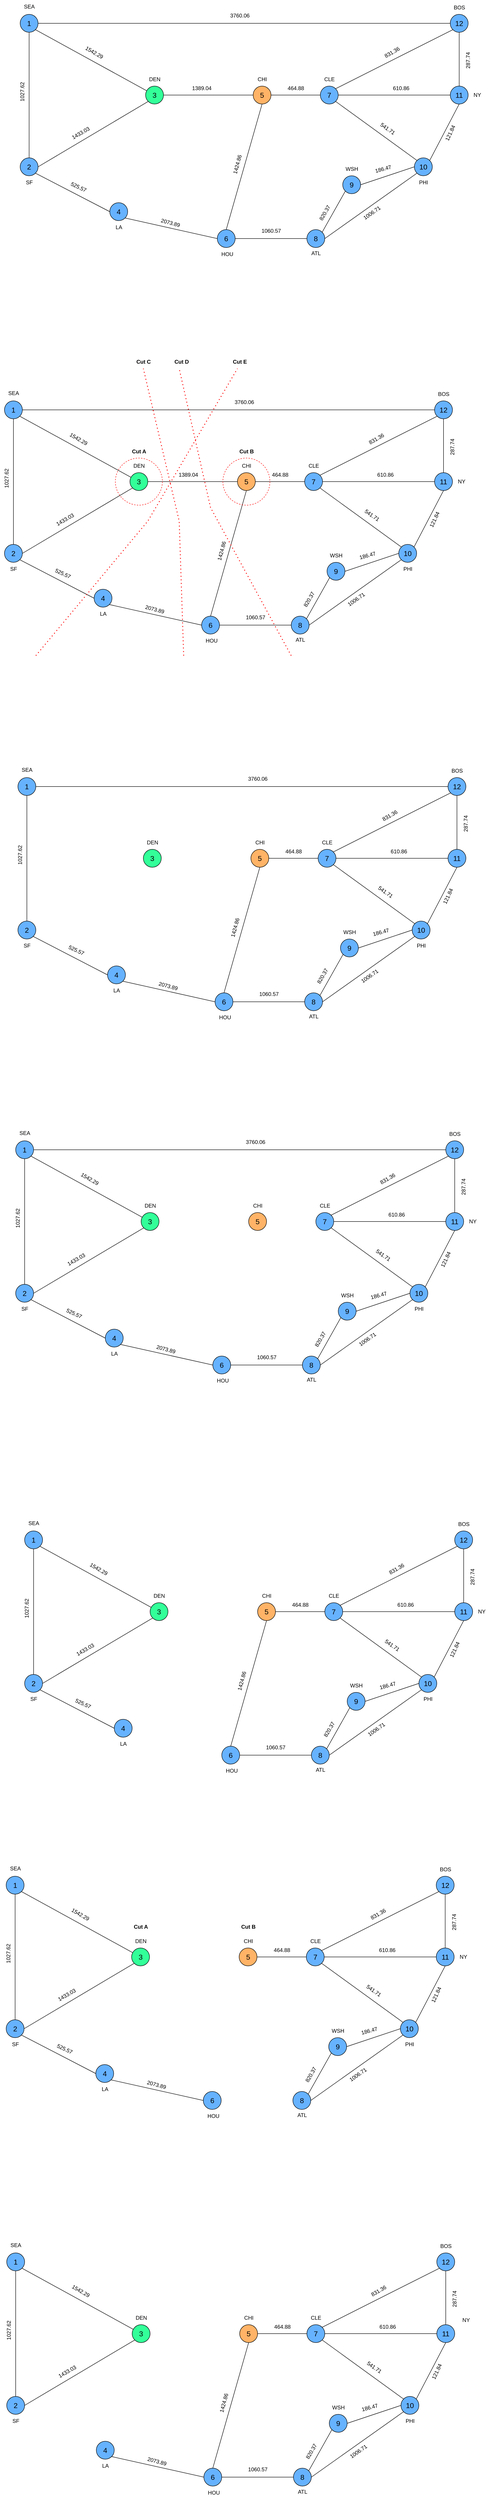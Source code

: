 <mxfile version="22.1.16" type="github">
  <diagram name="Page-1" id="o9Q4rjsFxpSF77I3_r0L">
    <mxGraphModel dx="5481" dy="2177" grid="1" gridSize="10" guides="1" tooltips="1" connect="1" arrows="1" fold="1" page="1" pageScale="1" pageWidth="1169" pageHeight="827" math="0" shadow="0">
      <root>
        <mxCell id="0" />
        <mxCell id="1" parent="0" />
        <mxCell id="TF3HSX-W0WKJXSVS0arP-4" value="1" style="ellipse;whiteSpace=wrap;html=1;fontSize=16;fillColor=#66B2FF;" parent="1" vertex="1">
          <mxGeometry x="-2240" y="-720" width="40" height="40" as="geometry" />
        </mxCell>
        <mxCell id="9W2sHSypaZOzRdrTCwbB-4" value="2" style="ellipse;whiteSpace=wrap;html=1;fontSize=16;fillColor=#66B2FF;" parent="1" vertex="1">
          <mxGeometry x="-2240" y="-400" width="40" height="40" as="geometry" />
        </mxCell>
        <mxCell id="9W2sHSypaZOzRdrTCwbB-5" value="3" style="ellipse;whiteSpace=wrap;html=1;fontSize=16;fillColor=#33FF99;" parent="1" vertex="1">
          <mxGeometry x="-1960" y="-560" width="40" height="40" as="geometry" />
        </mxCell>
        <mxCell id="9W2sHSypaZOzRdrTCwbB-6" value="4" style="ellipse;whiteSpace=wrap;html=1;fontSize=16;fillColor=#66B2FF;" parent="1" vertex="1">
          <mxGeometry x="-2040" y="-300" width="40" height="40" as="geometry" />
        </mxCell>
        <mxCell id="9W2sHSypaZOzRdrTCwbB-8" value="5" style="ellipse;whiteSpace=wrap;html=1;fontSize=16;fillColor=#FFB366;" parent="1" vertex="1">
          <mxGeometry x="-1720" y="-560" width="40" height="40" as="geometry" />
        </mxCell>
        <mxCell id="9W2sHSypaZOzRdrTCwbB-9" value="6" style="ellipse;whiteSpace=wrap;html=1;fontSize=16;fillColor=#66B2FF;" parent="1" vertex="1">
          <mxGeometry x="-1800" y="-240" width="40" height="40" as="geometry" />
        </mxCell>
        <mxCell id="9W2sHSypaZOzRdrTCwbB-10" value="7" style="ellipse;whiteSpace=wrap;html=1;fontSize=16;fillColor=#66B2FF;" parent="1" vertex="1">
          <mxGeometry x="-1570" y="-560" width="40" height="40" as="geometry" />
        </mxCell>
        <mxCell id="9W2sHSypaZOzRdrTCwbB-11" value="8" style="ellipse;whiteSpace=wrap;html=1;fontSize=16;fillColor=#66B2FF;" parent="1" vertex="1">
          <mxGeometry x="-1600" y="-240" width="40" height="40" as="geometry" />
        </mxCell>
        <mxCell id="9W2sHSypaZOzRdrTCwbB-12" value="12" style="ellipse;whiteSpace=wrap;html=1;fontSize=16;fillColor=#66B2FF;" parent="1" vertex="1">
          <mxGeometry x="-1280" y="-720" width="40" height="40" as="geometry" />
        </mxCell>
        <mxCell id="9W2sHSypaZOzRdrTCwbB-13" value="11" style="ellipse;whiteSpace=wrap;html=1;fontSize=16;fillColor=#66B2FF;" parent="1" vertex="1">
          <mxGeometry x="-1280" y="-560" width="40" height="40" as="geometry" />
        </mxCell>
        <mxCell id="9W2sHSypaZOzRdrTCwbB-14" value="9" style="ellipse;whiteSpace=wrap;html=1;fontSize=16;fillColor=#66B2FF;" parent="1" vertex="1">
          <mxGeometry x="-1520" y="-360" width="40" height="40" as="geometry" />
        </mxCell>
        <mxCell id="9W2sHSypaZOzRdrTCwbB-19" value="10" style="ellipse;whiteSpace=wrap;html=1;fontSize=16;fillColor=#66B2FF;" parent="1" vertex="1">
          <mxGeometry x="-1360" y="-400" width="40" height="40" as="geometry" />
        </mxCell>
        <mxCell id="9W2sHSypaZOzRdrTCwbB-33" value="" style="endArrow=none;html=1;rounded=0;entryX=0;entryY=0.5;entryDx=0;entryDy=0;exitX=1;exitY=0.5;exitDx=0;exitDy=0;" parent="1" source="TF3HSX-W0WKJXSVS0arP-4" target="9W2sHSypaZOzRdrTCwbB-12" edge="1">
          <mxGeometry width="50" height="50" relative="1" as="geometry">
            <mxPoint x="-1570" y="-170" as="sourcePoint" />
            <mxPoint x="-1520" y="-220" as="targetPoint" />
          </mxGeometry>
        </mxCell>
        <mxCell id="9W2sHSypaZOzRdrTCwbB-34" value="" style="endArrow=none;html=1;rounded=0;entryX=1;entryY=1;entryDx=0;entryDy=0;" parent="1" source="9W2sHSypaZOzRdrTCwbB-5" target="TF3HSX-W0WKJXSVS0arP-4" edge="1">
          <mxGeometry width="50" height="50" relative="1" as="geometry">
            <mxPoint x="-1910" y="-270" as="sourcePoint" />
            <mxPoint x="-1860" y="-320" as="targetPoint" />
          </mxGeometry>
        </mxCell>
        <mxCell id="9W2sHSypaZOzRdrTCwbB-35" value="" style="endArrow=none;html=1;rounded=0;entryX=0;entryY=1;entryDx=0;entryDy=0;exitX=1;exitY=0.5;exitDx=0;exitDy=0;" parent="1" source="9W2sHSypaZOzRdrTCwbB-4" target="9W2sHSypaZOzRdrTCwbB-5" edge="1">
          <mxGeometry width="50" height="50" relative="1" as="geometry">
            <mxPoint x="-1910" y="-230" as="sourcePoint" />
            <mxPoint x="-1860" y="-280" as="targetPoint" />
          </mxGeometry>
        </mxCell>
        <mxCell id="9W2sHSypaZOzRdrTCwbB-36" value="" style="endArrow=none;html=1;rounded=0;entryX=0.5;entryY=1;entryDx=0;entryDy=0;exitX=0.5;exitY=0;exitDx=0;exitDy=0;" parent="1" source="9W2sHSypaZOzRdrTCwbB-4" target="TF3HSX-W0WKJXSVS0arP-4" edge="1">
          <mxGeometry width="50" height="50" relative="1" as="geometry">
            <mxPoint x="-1910" y="-270" as="sourcePoint" />
            <mxPoint x="-1860" y="-320" as="targetPoint" />
          </mxGeometry>
        </mxCell>
        <mxCell id="9W2sHSypaZOzRdrTCwbB-37" value="" style="endArrow=none;html=1;rounded=0;entryX=1;entryY=0.5;entryDx=0;entryDy=0;exitX=0;exitY=0.5;exitDx=0;exitDy=0;" parent="1" source="9W2sHSypaZOzRdrTCwbB-8" target="9W2sHSypaZOzRdrTCwbB-5" edge="1">
          <mxGeometry width="50" height="50" relative="1" as="geometry">
            <mxPoint x="-1910" y="-230" as="sourcePoint" />
            <mxPoint x="-1860" y="-280" as="targetPoint" />
          </mxGeometry>
        </mxCell>
        <mxCell id="9W2sHSypaZOzRdrTCwbB-38" value="" style="endArrow=none;html=1;rounded=0;exitX=1;exitY=1;exitDx=0;exitDy=0;" parent="1" source="9W2sHSypaZOzRdrTCwbB-4" edge="1">
          <mxGeometry width="50" height="50" relative="1" as="geometry">
            <mxPoint x="-1910" y="-230" as="sourcePoint" />
            <mxPoint x="-2040" y="-280" as="targetPoint" />
          </mxGeometry>
        </mxCell>
        <mxCell id="9W2sHSypaZOzRdrTCwbB-40" value="" style="endArrow=none;html=1;rounded=0;entryX=0;entryY=0.5;entryDx=0;entryDy=0;exitX=1;exitY=0.5;exitDx=0;exitDy=0;" parent="1" source="9W2sHSypaZOzRdrTCwbB-9" target="9W2sHSypaZOzRdrTCwbB-11" edge="1">
          <mxGeometry width="50" height="50" relative="1" as="geometry">
            <mxPoint x="-1720" y="-210" as="sourcePoint" />
            <mxPoint x="-1670" y="-260" as="targetPoint" />
          </mxGeometry>
        </mxCell>
        <mxCell id="9W2sHSypaZOzRdrTCwbB-42" value="" style="endArrow=none;html=1;rounded=0;entryX=0;entryY=0.5;entryDx=0;entryDy=0;exitX=1;exitY=0.5;exitDx=0;exitDy=0;" parent="1" source="9W2sHSypaZOzRdrTCwbB-8" target="9W2sHSypaZOzRdrTCwbB-10" edge="1">
          <mxGeometry width="50" height="50" relative="1" as="geometry">
            <mxPoint x="-1960" y="-300" as="sourcePoint" />
            <mxPoint x="-1910" y="-350" as="targetPoint" />
          </mxGeometry>
        </mxCell>
        <mxCell id="9W2sHSypaZOzRdrTCwbB-43" value="" style="endArrow=none;html=1;rounded=0;entryX=0;entryY=0.5;entryDx=0;entryDy=0;exitX=1;exitY=0.5;exitDx=0;exitDy=0;" parent="1" source="9W2sHSypaZOzRdrTCwbB-14" target="9W2sHSypaZOzRdrTCwbB-19" edge="1">
          <mxGeometry width="50" height="50" relative="1" as="geometry">
            <mxPoint x="-1580" y="-350" as="sourcePoint" />
            <mxPoint x="-1530" y="-400" as="targetPoint" />
          </mxGeometry>
        </mxCell>
        <mxCell id="9W2sHSypaZOzRdrTCwbB-46" value="" style="endArrow=none;html=1;rounded=0;entryX=0;entryY=1;entryDx=0;entryDy=0;exitX=1;exitY=0;exitDx=0;exitDy=0;" parent="1" source="9W2sHSypaZOzRdrTCwbB-10" target="9W2sHSypaZOzRdrTCwbB-12" edge="1">
          <mxGeometry width="50" height="50" relative="1" as="geometry">
            <mxPoint x="-1580" y="-390" as="sourcePoint" />
            <mxPoint x="-1530" y="-440" as="targetPoint" />
          </mxGeometry>
        </mxCell>
        <mxCell id="9W2sHSypaZOzRdrTCwbB-48" value="" style="endArrow=none;html=1;rounded=0;entryX=0;entryY=0.5;entryDx=0;entryDy=0;exitX=1;exitY=0.5;exitDx=0;exitDy=0;" parent="1" source="9W2sHSypaZOzRdrTCwbB-10" target="9W2sHSypaZOzRdrTCwbB-13" edge="1">
          <mxGeometry width="50" height="50" relative="1" as="geometry">
            <mxPoint x="-1580" y="-350" as="sourcePoint" />
            <mxPoint x="-1530" y="-400" as="targetPoint" />
          </mxGeometry>
        </mxCell>
        <mxCell id="9W2sHSypaZOzRdrTCwbB-49" value="" style="endArrow=none;html=1;rounded=0;entryX=0;entryY=0;entryDx=0;entryDy=0;exitX=1;exitY=1;exitDx=0;exitDy=0;" parent="1" source="9W2sHSypaZOzRdrTCwbB-10" target="9W2sHSypaZOzRdrTCwbB-19" edge="1">
          <mxGeometry width="50" height="50" relative="1" as="geometry">
            <mxPoint x="-1580" y="-350" as="sourcePoint" />
            <mxPoint x="-1530" y="-400" as="targetPoint" />
          </mxGeometry>
        </mxCell>
        <mxCell id="9W2sHSypaZOzRdrTCwbB-50" value="" style="endArrow=none;html=1;rounded=0;entryX=0.5;entryY=1;entryDx=0;entryDy=0;exitX=1;exitY=0;exitDx=0;exitDy=0;" parent="1" source="9W2sHSypaZOzRdrTCwbB-19" target="9W2sHSypaZOzRdrTCwbB-13" edge="1">
          <mxGeometry width="50" height="50" relative="1" as="geometry">
            <mxPoint x="-1320" y="-410" as="sourcePoint" />
            <mxPoint x="-1270" y="-460" as="targetPoint" />
          </mxGeometry>
        </mxCell>
        <mxCell id="9W2sHSypaZOzRdrTCwbB-51" value="" style="endArrow=none;html=1;rounded=0;entryX=0;entryY=1;entryDx=0;entryDy=0;exitX=1;exitY=0;exitDx=0;exitDy=0;" parent="1" source="9W2sHSypaZOzRdrTCwbB-11" target="9W2sHSypaZOzRdrTCwbB-14" edge="1">
          <mxGeometry width="50" height="50" relative="1" as="geometry">
            <mxPoint x="-1570" y="-280" as="sourcePoint" />
            <mxPoint x="-1520" y="-330" as="targetPoint" />
          </mxGeometry>
        </mxCell>
        <mxCell id="9W2sHSypaZOzRdrTCwbB-52" value="" style="endArrow=none;html=1;rounded=0;entryX=0;entryY=1;entryDx=0;entryDy=0;exitX=1;exitY=0.5;exitDx=0;exitDy=0;" parent="1" source="9W2sHSypaZOzRdrTCwbB-11" target="9W2sHSypaZOzRdrTCwbB-19" edge="1">
          <mxGeometry width="50" height="50" relative="1" as="geometry">
            <mxPoint x="-1470" y="-220" as="sourcePoint" />
            <mxPoint x="-1420" y="-270" as="targetPoint" />
          </mxGeometry>
        </mxCell>
        <mxCell id="9W2sHSypaZOzRdrTCwbB-53" value="" style="endArrow=none;html=1;rounded=0;entryX=0.5;entryY=1;entryDx=0;entryDy=0;exitX=0.5;exitY=0;exitDx=0;exitDy=0;" parent="1" source="9W2sHSypaZOzRdrTCwbB-13" target="9W2sHSypaZOzRdrTCwbB-12" edge="1">
          <mxGeometry width="50" height="50" relative="1" as="geometry">
            <mxPoint x="-1290" y="-610" as="sourcePoint" />
            <mxPoint x="-1240" y="-660" as="targetPoint" />
          </mxGeometry>
        </mxCell>
        <mxCell id="9W2sHSypaZOzRdrTCwbB-55" value="" style="endArrow=none;html=1;rounded=0;entryX=0.5;entryY=1;entryDx=0;entryDy=0;exitX=0.5;exitY=0;exitDx=0;exitDy=0;" parent="1" source="9W2sHSypaZOzRdrTCwbB-9" target="9W2sHSypaZOzRdrTCwbB-8" edge="1">
          <mxGeometry width="50" height="50" relative="1" as="geometry">
            <mxPoint x="-1780" y="-350" as="sourcePoint" />
            <mxPoint x="-1730" y="-400" as="targetPoint" />
          </mxGeometry>
        </mxCell>
        <mxCell id="9W2sHSypaZOzRdrTCwbB-57" value="SEA" style="text;html=1;align=center;verticalAlign=middle;resizable=0;points=[];autosize=1;strokeColor=none;fillColor=none;" parent="1" vertex="1">
          <mxGeometry x="-2245" y="-752" width="50" height="30" as="geometry" />
        </mxCell>
        <mxCell id="9W2sHSypaZOzRdrTCwbB-58" value="SF" style="text;html=1;align=center;verticalAlign=middle;resizable=0;points=[];autosize=1;strokeColor=none;fillColor=none;" parent="1" vertex="1">
          <mxGeometry x="-2240" y="-360" width="40" height="30" as="geometry" />
        </mxCell>
        <mxCell id="9W2sHSypaZOzRdrTCwbB-59" value="LA" style="text;html=1;align=center;verticalAlign=middle;resizable=0;points=[];autosize=1;strokeColor=none;fillColor=none;" parent="1" vertex="1">
          <mxGeometry x="-2040" y="-260" width="40" height="30" as="geometry" />
        </mxCell>
        <mxCell id="9W2sHSypaZOzRdrTCwbB-60" value="DEN" style="text;html=1;align=center;verticalAlign=middle;resizable=0;points=[];autosize=1;strokeColor=none;fillColor=none;" parent="1" vertex="1">
          <mxGeometry x="-1965" y="-590" width="50" height="30" as="geometry" />
        </mxCell>
        <mxCell id="9W2sHSypaZOzRdrTCwbB-61" value="CHI" style="text;html=1;align=center;verticalAlign=middle;resizable=0;points=[];autosize=1;strokeColor=none;fillColor=none;" parent="1" vertex="1">
          <mxGeometry x="-1720" y="-590" width="40" height="30" as="geometry" />
        </mxCell>
        <mxCell id="9W2sHSypaZOzRdrTCwbB-62" value="CLE" style="text;html=1;align=center;verticalAlign=middle;resizable=0;points=[];autosize=1;strokeColor=none;fillColor=none;" parent="1" vertex="1">
          <mxGeometry x="-1575" y="-590" width="50" height="30" as="geometry" />
        </mxCell>
        <mxCell id="9W2sHSypaZOzRdrTCwbB-63" value="WSH" style="text;html=1;align=center;verticalAlign=middle;resizable=0;points=[];autosize=1;strokeColor=none;fillColor=none;" parent="1" vertex="1">
          <mxGeometry x="-1525" y="-390" width="50" height="30" as="geometry" />
        </mxCell>
        <mxCell id="9W2sHSypaZOzRdrTCwbB-64" value="HOU" style="text;html=1;align=center;verticalAlign=middle;resizable=0;points=[];autosize=1;strokeColor=none;fillColor=none;" parent="1" vertex="1">
          <mxGeometry x="-1803" y="-200" width="50" height="30" as="geometry" />
        </mxCell>
        <mxCell id="9W2sHSypaZOzRdrTCwbB-65" value="ATL" style="text;html=1;align=center;verticalAlign=middle;resizable=0;points=[];autosize=1;strokeColor=none;fillColor=none;" parent="1" vertex="1">
          <mxGeometry x="-1600" y="-202" width="40" height="30" as="geometry" />
        </mxCell>
        <mxCell id="9W2sHSypaZOzRdrTCwbB-66" value="PHI" style="text;html=1;align=center;verticalAlign=middle;resizable=0;points=[];autosize=1;strokeColor=none;fillColor=none;" parent="1" vertex="1">
          <mxGeometry x="-1360" y="-360" width="40" height="30" as="geometry" />
        </mxCell>
        <mxCell id="9W2sHSypaZOzRdrTCwbB-67" value="NY" style="text;html=1;align=center;verticalAlign=middle;resizable=0;points=[];autosize=1;strokeColor=none;fillColor=none;" parent="1" vertex="1">
          <mxGeometry x="-1240" y="-555" width="40" height="30" as="geometry" />
        </mxCell>
        <mxCell id="9W2sHSypaZOzRdrTCwbB-68" value="BOS" style="text;html=1;align=center;verticalAlign=middle;resizable=0;points=[];autosize=1;strokeColor=none;fillColor=none;" parent="1" vertex="1">
          <mxGeometry x="-1285" y="-750" width="50" height="30" as="geometry" />
        </mxCell>
        <mxCell id="9W2sHSypaZOzRdrTCwbB-69" value="1027.62" style="text;html=1;align=center;verticalAlign=middle;resizable=0;points=[];autosize=1;strokeColor=none;fillColor=none;rotation=-90;" parent="1" vertex="1">
          <mxGeometry x="-2270" y="-562" width="70" height="30" as="geometry" />
        </mxCell>
        <mxCell id="9W2sHSypaZOzRdrTCwbB-70" value="1542.29" style="text;html=1;align=center;verticalAlign=middle;resizable=0;points=[];autosize=1;strokeColor=none;fillColor=none;rotation=30;" parent="1" vertex="1">
          <mxGeometry x="-2110" y="-650" width="70" height="30" as="geometry" />
        </mxCell>
        <mxCell id="9W2sHSypaZOzRdrTCwbB-73" value="3760.06" style="text;html=1;align=center;verticalAlign=middle;resizable=0;points=[];autosize=1;strokeColor=none;fillColor=none;" parent="1" vertex="1">
          <mxGeometry x="-1785" y="-732" width="70" height="30" as="geometry" />
        </mxCell>
        <mxCell id="9W2sHSypaZOzRdrTCwbB-74" value="1433.03" style="text;html=1;align=center;verticalAlign=middle;resizable=0;points=[];autosize=1;strokeColor=none;fillColor=none;rotation=-30;" parent="1" vertex="1">
          <mxGeometry x="-2140" y="-470" width="70" height="30" as="geometry" />
        </mxCell>
        <mxCell id="9W2sHSypaZOzRdrTCwbB-75" value="525.57" style="text;html=1;align=center;verticalAlign=middle;resizable=0;points=[];autosize=1;strokeColor=none;fillColor=none;rotation=25;" parent="1" vertex="1">
          <mxGeometry x="-2140" y="-350" width="60" height="30" as="geometry" />
        </mxCell>
        <mxCell id="9W2sHSypaZOzRdrTCwbB-76" value="1389.04" style="text;html=1;align=center;verticalAlign=middle;resizable=0;points=[];autosize=1;strokeColor=none;fillColor=none;" parent="1" vertex="1">
          <mxGeometry x="-1870" y="-570" width="70" height="30" as="geometry" />
        </mxCell>
        <mxCell id="9W2sHSypaZOzRdrTCwbB-77" value="2073.89" style="text;html=1;align=center;verticalAlign=middle;resizable=0;points=[];autosize=1;strokeColor=none;fillColor=none;rotation=15;" parent="1" vertex="1">
          <mxGeometry x="-1940" y="-270" width="70" height="30" as="geometry" />
        </mxCell>
        <mxCell id="9W2sHSypaZOzRdrTCwbB-79" value="1424.86" style="text;html=1;align=center;verticalAlign=middle;resizable=0;points=[];autosize=1;strokeColor=none;fillColor=none;rotation=-75;" parent="1" vertex="1">
          <mxGeometry x="-1790" y="-400" width="70" height="30" as="geometry" />
        </mxCell>
        <mxCell id="9W2sHSypaZOzRdrTCwbB-80" value="464.88" style="text;html=1;align=center;verticalAlign=middle;resizable=0;points=[];autosize=1;strokeColor=none;fillColor=none;" parent="1" vertex="1">
          <mxGeometry x="-1655" y="-570" width="60" height="30" as="geometry" />
        </mxCell>
        <mxCell id="9W2sHSypaZOzRdrTCwbB-82" value="1060.57" style="text;html=1;align=center;verticalAlign=middle;resizable=0;points=[];autosize=1;strokeColor=none;fillColor=none;" parent="1" vertex="1">
          <mxGeometry x="-1715" y="-252" width="70" height="30" as="geometry" />
        </mxCell>
        <mxCell id="9W2sHSypaZOzRdrTCwbB-83" value="541.71" style="text;html=1;align=center;verticalAlign=middle;resizable=0;points=[];autosize=1;strokeColor=none;fillColor=none;rotation=35;" parent="1" vertex="1">
          <mxGeometry x="-1450" y="-480" width="60" height="30" as="geometry" />
        </mxCell>
        <mxCell id="9W2sHSypaZOzRdrTCwbB-85" value="610.86" style="text;html=1;align=center;verticalAlign=middle;resizable=0;points=[];autosize=1;strokeColor=none;fillColor=none;" parent="1" vertex="1">
          <mxGeometry x="-1420" y="-570" width="60" height="30" as="geometry" />
        </mxCell>
        <mxCell id="9W2sHSypaZOzRdrTCwbB-86" value="831.36" style="text;html=1;align=center;verticalAlign=middle;resizable=0;points=[];autosize=1;strokeColor=none;fillColor=none;rotation=-30;" parent="1" vertex="1">
          <mxGeometry x="-1440" y="-650" width="60" height="30" as="geometry" />
        </mxCell>
        <mxCell id="9W2sHSypaZOzRdrTCwbB-87" value="287.74" style="text;html=1;align=center;verticalAlign=middle;resizable=0;points=[];autosize=1;strokeColor=none;fillColor=none;rotation=-90;" parent="1" vertex="1">
          <mxGeometry x="-1270" y="-632" width="60" height="30" as="geometry" />
        </mxCell>
        <mxCell id="9W2sHSypaZOzRdrTCwbB-88" value="121.84" style="text;html=1;align=center;verticalAlign=middle;resizable=0;points=[];autosize=1;strokeColor=none;fillColor=none;rotation=-65;" parent="1" vertex="1">
          <mxGeometry x="-1310" y="-470" width="60" height="30" as="geometry" />
        </mxCell>
        <mxCell id="9W2sHSypaZOzRdrTCwbB-89" value="186.47" style="text;html=1;align=center;verticalAlign=middle;resizable=0;points=[];autosize=1;strokeColor=none;fillColor=none;rotation=-15;" parent="1" vertex="1">
          <mxGeometry x="-1460" y="-390" width="60" height="30" as="geometry" />
        </mxCell>
        <mxCell id="9W2sHSypaZOzRdrTCwbB-90" value="820.37" style="text;html=1;align=center;verticalAlign=middle;resizable=0;points=[];autosize=1;strokeColor=none;fillColor=none;rotation=-60;" parent="1" vertex="1">
          <mxGeometry x="-1590" y="-292" width="60" height="30" as="geometry" />
        </mxCell>
        <mxCell id="9W2sHSypaZOzRdrTCwbB-91" value="1006.71" style="text;html=1;align=center;verticalAlign=middle;resizable=0;points=[];autosize=1;strokeColor=none;fillColor=none;rotation=-35;" parent="1" vertex="1">
          <mxGeometry x="-1490" y="-292" width="70" height="30" as="geometry" />
        </mxCell>
        <mxCell id="9W2sHSypaZOzRdrTCwbB-94" value="" style="endArrow=none;html=1;rounded=0;entryX=1;entryY=1;entryDx=0;entryDy=0;exitX=0;exitY=0.5;exitDx=0;exitDy=0;" parent="1" source="9W2sHSypaZOzRdrTCwbB-9" target="9W2sHSypaZOzRdrTCwbB-6" edge="1">
          <mxGeometry width="50" height="50" relative="1" as="geometry">
            <mxPoint x="-1980" y="-190" as="sourcePoint" />
            <mxPoint x="-1930" y="-240" as="targetPoint" />
          </mxGeometry>
        </mxCell>
        <mxCell id="uhkUdCVJo9mCVgTDYQQM-1" value="1" style="ellipse;whiteSpace=wrap;html=1;fontSize=16;fillColor=#66B2FF;" parent="1" vertex="1">
          <mxGeometry x="-2275" y="142" width="40" height="40" as="geometry" />
        </mxCell>
        <mxCell id="uhkUdCVJo9mCVgTDYQQM-2" value="2" style="ellipse;whiteSpace=wrap;html=1;fontSize=16;fillColor=#66B2FF;" parent="1" vertex="1">
          <mxGeometry x="-2275" y="462" width="40" height="40" as="geometry" />
        </mxCell>
        <mxCell id="uhkUdCVJo9mCVgTDYQQM-3" value="3" style="ellipse;whiteSpace=wrap;html=1;fontSize=16;fillColor=#33FF99;" parent="1" vertex="1">
          <mxGeometry x="-1995" y="302" width="40" height="40" as="geometry" />
        </mxCell>
        <mxCell id="uhkUdCVJo9mCVgTDYQQM-4" value="4" style="ellipse;whiteSpace=wrap;html=1;fontSize=16;fillColor=#66B2FF;" parent="1" vertex="1">
          <mxGeometry x="-2075" y="562" width="40" height="40" as="geometry" />
        </mxCell>
        <mxCell id="uhkUdCVJo9mCVgTDYQQM-5" value="5" style="ellipse;whiteSpace=wrap;html=1;fontSize=16;fillColor=#FFB366;" parent="1" vertex="1">
          <mxGeometry x="-1755" y="302" width="40" height="40" as="geometry" />
        </mxCell>
        <mxCell id="uhkUdCVJo9mCVgTDYQQM-6" value="6" style="ellipse;whiteSpace=wrap;html=1;fontSize=16;fillColor=#66B2FF;" parent="1" vertex="1">
          <mxGeometry x="-1835" y="622" width="40" height="40" as="geometry" />
        </mxCell>
        <mxCell id="uhkUdCVJo9mCVgTDYQQM-7" value="7" style="ellipse;whiteSpace=wrap;html=1;fontSize=16;fillColor=#66B2FF;" parent="1" vertex="1">
          <mxGeometry x="-1605" y="302" width="40" height="40" as="geometry" />
        </mxCell>
        <mxCell id="uhkUdCVJo9mCVgTDYQQM-8" value="8" style="ellipse;whiteSpace=wrap;html=1;fontSize=16;fillColor=#66B2FF;" parent="1" vertex="1">
          <mxGeometry x="-1635" y="622" width="40" height="40" as="geometry" />
        </mxCell>
        <mxCell id="uhkUdCVJo9mCVgTDYQQM-9" value="12" style="ellipse;whiteSpace=wrap;html=1;fontSize=16;fillColor=#66B2FF;" parent="1" vertex="1">
          <mxGeometry x="-1315" y="142" width="40" height="40" as="geometry" />
        </mxCell>
        <mxCell id="uhkUdCVJo9mCVgTDYQQM-10" value="11" style="ellipse;whiteSpace=wrap;html=1;fontSize=16;fillColor=#66B2FF;" parent="1" vertex="1">
          <mxGeometry x="-1315" y="302" width="40" height="40" as="geometry" />
        </mxCell>
        <mxCell id="uhkUdCVJo9mCVgTDYQQM-11" value="9" style="ellipse;whiteSpace=wrap;html=1;fontSize=16;fillColor=#66B2FF;" parent="1" vertex="1">
          <mxGeometry x="-1555" y="502" width="40" height="40" as="geometry" />
        </mxCell>
        <mxCell id="uhkUdCVJo9mCVgTDYQQM-12" value="10" style="ellipse;whiteSpace=wrap;html=1;fontSize=16;fillColor=#66B2FF;" parent="1" vertex="1">
          <mxGeometry x="-1395" y="462" width="40" height="40" as="geometry" />
        </mxCell>
        <mxCell id="uhkUdCVJo9mCVgTDYQQM-13" value="" style="endArrow=none;html=1;rounded=0;entryX=0;entryY=0.5;entryDx=0;entryDy=0;exitX=1;exitY=0.5;exitDx=0;exitDy=0;" parent="1" source="uhkUdCVJo9mCVgTDYQQM-1" target="uhkUdCVJo9mCVgTDYQQM-9" edge="1">
          <mxGeometry width="50" height="50" relative="1" as="geometry">
            <mxPoint x="-1605" y="692" as="sourcePoint" />
            <mxPoint x="-1555" y="642" as="targetPoint" />
          </mxGeometry>
        </mxCell>
        <mxCell id="uhkUdCVJo9mCVgTDYQQM-14" value="" style="endArrow=none;html=1;rounded=0;entryX=1;entryY=1;entryDx=0;entryDy=0;" parent="1" source="uhkUdCVJo9mCVgTDYQQM-3" target="uhkUdCVJo9mCVgTDYQQM-1" edge="1">
          <mxGeometry width="50" height="50" relative="1" as="geometry">
            <mxPoint x="-1945" y="592" as="sourcePoint" />
            <mxPoint x="-1895" y="542" as="targetPoint" />
          </mxGeometry>
        </mxCell>
        <mxCell id="uhkUdCVJo9mCVgTDYQQM-15" value="" style="endArrow=none;html=1;rounded=0;entryX=0;entryY=1;entryDx=0;entryDy=0;exitX=1;exitY=0.5;exitDx=0;exitDy=0;" parent="1" source="uhkUdCVJo9mCVgTDYQQM-2" target="uhkUdCVJo9mCVgTDYQQM-3" edge="1">
          <mxGeometry width="50" height="50" relative="1" as="geometry">
            <mxPoint x="-1945" y="632" as="sourcePoint" />
            <mxPoint x="-1895" y="582" as="targetPoint" />
          </mxGeometry>
        </mxCell>
        <mxCell id="uhkUdCVJo9mCVgTDYQQM-16" value="" style="endArrow=none;html=1;rounded=0;entryX=0.5;entryY=1;entryDx=0;entryDy=0;exitX=0.5;exitY=0;exitDx=0;exitDy=0;" parent="1" source="uhkUdCVJo9mCVgTDYQQM-2" target="uhkUdCVJo9mCVgTDYQQM-1" edge="1">
          <mxGeometry width="50" height="50" relative="1" as="geometry">
            <mxPoint x="-1945" y="592" as="sourcePoint" />
            <mxPoint x="-1895" y="542" as="targetPoint" />
          </mxGeometry>
        </mxCell>
        <mxCell id="uhkUdCVJo9mCVgTDYQQM-17" value="" style="endArrow=none;html=1;rounded=0;entryX=1;entryY=0.5;entryDx=0;entryDy=0;exitX=0;exitY=0.5;exitDx=0;exitDy=0;" parent="1" source="uhkUdCVJo9mCVgTDYQQM-5" target="uhkUdCVJo9mCVgTDYQQM-3" edge="1">
          <mxGeometry width="50" height="50" relative="1" as="geometry">
            <mxPoint x="-1945" y="632" as="sourcePoint" />
            <mxPoint x="-1895" y="582" as="targetPoint" />
          </mxGeometry>
        </mxCell>
        <mxCell id="uhkUdCVJo9mCVgTDYQQM-18" value="" style="endArrow=none;html=1;rounded=0;exitX=1;exitY=1;exitDx=0;exitDy=0;" parent="1" source="uhkUdCVJo9mCVgTDYQQM-2" edge="1">
          <mxGeometry width="50" height="50" relative="1" as="geometry">
            <mxPoint x="-1945" y="632" as="sourcePoint" />
            <mxPoint x="-2075" y="582" as="targetPoint" />
          </mxGeometry>
        </mxCell>
        <mxCell id="uhkUdCVJo9mCVgTDYQQM-19" value="" style="endArrow=none;html=1;rounded=0;entryX=0;entryY=0.5;entryDx=0;entryDy=0;exitX=1;exitY=0.5;exitDx=0;exitDy=0;" parent="1" source="uhkUdCVJo9mCVgTDYQQM-6" target="uhkUdCVJo9mCVgTDYQQM-8" edge="1">
          <mxGeometry width="50" height="50" relative="1" as="geometry">
            <mxPoint x="-1755" y="652" as="sourcePoint" />
            <mxPoint x="-1705" y="602" as="targetPoint" />
          </mxGeometry>
        </mxCell>
        <mxCell id="uhkUdCVJo9mCVgTDYQQM-20" value="" style="endArrow=none;html=1;rounded=0;entryX=0;entryY=0.5;entryDx=0;entryDy=0;exitX=1;exitY=0.5;exitDx=0;exitDy=0;" parent="1" source="uhkUdCVJo9mCVgTDYQQM-5" target="uhkUdCVJo9mCVgTDYQQM-7" edge="1">
          <mxGeometry width="50" height="50" relative="1" as="geometry">
            <mxPoint x="-1995" y="562" as="sourcePoint" />
            <mxPoint x="-1945" y="512" as="targetPoint" />
          </mxGeometry>
        </mxCell>
        <mxCell id="uhkUdCVJo9mCVgTDYQQM-21" value="" style="endArrow=none;html=1;rounded=0;entryX=0;entryY=0.5;entryDx=0;entryDy=0;exitX=1;exitY=0.5;exitDx=0;exitDy=0;" parent="1" source="uhkUdCVJo9mCVgTDYQQM-11" target="uhkUdCVJo9mCVgTDYQQM-12" edge="1">
          <mxGeometry width="50" height="50" relative="1" as="geometry">
            <mxPoint x="-1615" y="512" as="sourcePoint" />
            <mxPoint x="-1565" y="462" as="targetPoint" />
          </mxGeometry>
        </mxCell>
        <mxCell id="uhkUdCVJo9mCVgTDYQQM-22" value="" style="endArrow=none;html=1;rounded=0;entryX=0;entryY=1;entryDx=0;entryDy=0;exitX=1;exitY=0;exitDx=0;exitDy=0;" parent="1" source="uhkUdCVJo9mCVgTDYQQM-7" target="uhkUdCVJo9mCVgTDYQQM-9" edge="1">
          <mxGeometry width="50" height="50" relative="1" as="geometry">
            <mxPoint x="-1615" y="472" as="sourcePoint" />
            <mxPoint x="-1565" y="422" as="targetPoint" />
          </mxGeometry>
        </mxCell>
        <mxCell id="uhkUdCVJo9mCVgTDYQQM-23" value="" style="endArrow=none;html=1;rounded=0;entryX=0;entryY=0.5;entryDx=0;entryDy=0;exitX=1;exitY=0.5;exitDx=0;exitDy=0;" parent="1" source="uhkUdCVJo9mCVgTDYQQM-7" target="uhkUdCVJo9mCVgTDYQQM-10" edge="1">
          <mxGeometry width="50" height="50" relative="1" as="geometry">
            <mxPoint x="-1615" y="512" as="sourcePoint" />
            <mxPoint x="-1565" y="462" as="targetPoint" />
          </mxGeometry>
        </mxCell>
        <mxCell id="uhkUdCVJo9mCVgTDYQQM-24" value="" style="endArrow=none;html=1;rounded=0;entryX=0;entryY=0;entryDx=0;entryDy=0;exitX=1;exitY=1;exitDx=0;exitDy=0;" parent="1" source="uhkUdCVJo9mCVgTDYQQM-7" target="uhkUdCVJo9mCVgTDYQQM-12" edge="1">
          <mxGeometry width="50" height="50" relative="1" as="geometry">
            <mxPoint x="-1615" y="512" as="sourcePoint" />
            <mxPoint x="-1565" y="462" as="targetPoint" />
          </mxGeometry>
        </mxCell>
        <mxCell id="uhkUdCVJo9mCVgTDYQQM-25" value="" style="endArrow=none;html=1;rounded=0;entryX=0.5;entryY=1;entryDx=0;entryDy=0;exitX=1;exitY=0;exitDx=0;exitDy=0;" parent="1" source="uhkUdCVJo9mCVgTDYQQM-12" target="uhkUdCVJo9mCVgTDYQQM-10" edge="1">
          <mxGeometry width="50" height="50" relative="1" as="geometry">
            <mxPoint x="-1355" y="452" as="sourcePoint" />
            <mxPoint x="-1305" y="402" as="targetPoint" />
          </mxGeometry>
        </mxCell>
        <mxCell id="uhkUdCVJo9mCVgTDYQQM-26" value="" style="endArrow=none;html=1;rounded=0;entryX=0;entryY=1;entryDx=0;entryDy=0;exitX=1;exitY=0;exitDx=0;exitDy=0;" parent="1" source="uhkUdCVJo9mCVgTDYQQM-8" target="uhkUdCVJo9mCVgTDYQQM-11" edge="1">
          <mxGeometry width="50" height="50" relative="1" as="geometry">
            <mxPoint x="-1605" y="582" as="sourcePoint" />
            <mxPoint x="-1555" y="532" as="targetPoint" />
          </mxGeometry>
        </mxCell>
        <mxCell id="uhkUdCVJo9mCVgTDYQQM-27" value="" style="endArrow=none;html=1;rounded=0;entryX=0;entryY=1;entryDx=0;entryDy=0;exitX=1;exitY=0.5;exitDx=0;exitDy=0;" parent="1" source="uhkUdCVJo9mCVgTDYQQM-8" target="uhkUdCVJo9mCVgTDYQQM-12" edge="1">
          <mxGeometry width="50" height="50" relative="1" as="geometry">
            <mxPoint x="-1505" y="642" as="sourcePoint" />
            <mxPoint x="-1455" y="592" as="targetPoint" />
          </mxGeometry>
        </mxCell>
        <mxCell id="uhkUdCVJo9mCVgTDYQQM-28" value="" style="endArrow=none;html=1;rounded=0;entryX=0.5;entryY=1;entryDx=0;entryDy=0;exitX=0.5;exitY=0;exitDx=0;exitDy=0;" parent="1" source="uhkUdCVJo9mCVgTDYQQM-10" target="uhkUdCVJo9mCVgTDYQQM-9" edge="1">
          <mxGeometry width="50" height="50" relative="1" as="geometry">
            <mxPoint x="-1325" y="252" as="sourcePoint" />
            <mxPoint x="-1275" y="202" as="targetPoint" />
          </mxGeometry>
        </mxCell>
        <mxCell id="uhkUdCVJo9mCVgTDYQQM-29" value="" style="endArrow=none;html=1;rounded=0;entryX=0.5;entryY=1;entryDx=0;entryDy=0;exitX=0.5;exitY=0;exitDx=0;exitDy=0;" parent="1" source="uhkUdCVJo9mCVgTDYQQM-6" target="uhkUdCVJo9mCVgTDYQQM-5" edge="1">
          <mxGeometry width="50" height="50" relative="1" as="geometry">
            <mxPoint x="-1815" y="512" as="sourcePoint" />
            <mxPoint x="-1765" y="462" as="targetPoint" />
          </mxGeometry>
        </mxCell>
        <mxCell id="uhkUdCVJo9mCVgTDYQQM-30" value="SEA" style="text;html=1;align=center;verticalAlign=middle;resizable=0;points=[];autosize=1;strokeColor=none;fillColor=none;" parent="1" vertex="1">
          <mxGeometry x="-2280" y="110" width="50" height="30" as="geometry" />
        </mxCell>
        <mxCell id="uhkUdCVJo9mCVgTDYQQM-31" value="SF" style="text;html=1;align=center;verticalAlign=middle;resizable=0;points=[];autosize=1;strokeColor=none;fillColor=none;" parent="1" vertex="1">
          <mxGeometry x="-2275" y="502" width="40" height="30" as="geometry" />
        </mxCell>
        <mxCell id="uhkUdCVJo9mCVgTDYQQM-32" value="LA" style="text;html=1;align=center;verticalAlign=middle;resizable=0;points=[];autosize=1;strokeColor=none;fillColor=none;" parent="1" vertex="1">
          <mxGeometry x="-2075" y="602" width="40" height="30" as="geometry" />
        </mxCell>
        <mxCell id="uhkUdCVJo9mCVgTDYQQM-33" value="DEN" style="text;html=1;align=center;verticalAlign=middle;resizable=0;points=[];autosize=1;strokeColor=none;fillColor=none;" parent="1" vertex="1">
          <mxGeometry x="-2000" y="272" width="50" height="30" as="geometry" />
        </mxCell>
        <mxCell id="uhkUdCVJo9mCVgTDYQQM-34" value="CHI" style="text;html=1;align=center;verticalAlign=middle;resizable=0;points=[];autosize=1;strokeColor=none;fillColor=none;" parent="1" vertex="1">
          <mxGeometry x="-1755" y="272" width="40" height="30" as="geometry" />
        </mxCell>
        <mxCell id="uhkUdCVJo9mCVgTDYQQM-35" value="CLE" style="text;html=1;align=center;verticalAlign=middle;resizable=0;points=[];autosize=1;strokeColor=none;fillColor=none;" parent="1" vertex="1">
          <mxGeometry x="-1610" y="272" width="50" height="30" as="geometry" />
        </mxCell>
        <mxCell id="uhkUdCVJo9mCVgTDYQQM-36" value="WSH" style="text;html=1;align=center;verticalAlign=middle;resizable=0;points=[];autosize=1;strokeColor=none;fillColor=none;" parent="1" vertex="1">
          <mxGeometry x="-1560" y="472" width="50" height="30" as="geometry" />
        </mxCell>
        <mxCell id="uhkUdCVJo9mCVgTDYQQM-37" value="HOU" style="text;html=1;align=center;verticalAlign=middle;resizable=0;points=[];autosize=1;strokeColor=none;fillColor=none;" parent="1" vertex="1">
          <mxGeometry x="-1838" y="662" width="50" height="30" as="geometry" />
        </mxCell>
        <mxCell id="uhkUdCVJo9mCVgTDYQQM-38" value="ATL" style="text;html=1;align=center;verticalAlign=middle;resizable=0;points=[];autosize=1;strokeColor=none;fillColor=none;" parent="1" vertex="1">
          <mxGeometry x="-1635" y="660" width="40" height="30" as="geometry" />
        </mxCell>
        <mxCell id="uhkUdCVJo9mCVgTDYQQM-39" value="PHI" style="text;html=1;align=center;verticalAlign=middle;resizable=0;points=[];autosize=1;strokeColor=none;fillColor=none;" parent="1" vertex="1">
          <mxGeometry x="-1395" y="502" width="40" height="30" as="geometry" />
        </mxCell>
        <mxCell id="uhkUdCVJo9mCVgTDYQQM-40" value="NY" style="text;html=1;align=center;verticalAlign=middle;resizable=0;points=[];autosize=1;strokeColor=none;fillColor=none;" parent="1" vertex="1">
          <mxGeometry x="-1275" y="307" width="40" height="30" as="geometry" />
        </mxCell>
        <mxCell id="uhkUdCVJo9mCVgTDYQQM-41" value="BOS" style="text;html=1;align=center;verticalAlign=middle;resizable=0;points=[];autosize=1;strokeColor=none;fillColor=none;" parent="1" vertex="1">
          <mxGeometry x="-1320" y="112" width="50" height="30" as="geometry" />
        </mxCell>
        <mxCell id="uhkUdCVJo9mCVgTDYQQM-42" value="1027.62" style="text;html=1;align=center;verticalAlign=middle;resizable=0;points=[];autosize=1;strokeColor=none;fillColor=none;rotation=-90;" parent="1" vertex="1">
          <mxGeometry x="-2305" y="300" width="70" height="30" as="geometry" />
        </mxCell>
        <mxCell id="uhkUdCVJo9mCVgTDYQQM-43" value="1542.29" style="text;html=1;align=center;verticalAlign=middle;resizable=0;points=[];autosize=1;strokeColor=none;fillColor=none;rotation=30;" parent="1" vertex="1">
          <mxGeometry x="-2145" y="212" width="70" height="30" as="geometry" />
        </mxCell>
        <mxCell id="uhkUdCVJo9mCVgTDYQQM-44" value="3760.06" style="text;html=1;align=center;verticalAlign=middle;resizable=0;points=[];autosize=1;strokeColor=none;fillColor=none;" parent="1" vertex="1">
          <mxGeometry x="-1775" y="130" width="70" height="30" as="geometry" />
        </mxCell>
        <mxCell id="uhkUdCVJo9mCVgTDYQQM-45" value="1433.03" style="text;html=1;align=center;verticalAlign=middle;resizable=0;points=[];autosize=1;strokeColor=none;fillColor=none;rotation=-30;" parent="1" vertex="1">
          <mxGeometry x="-2175" y="392" width="70" height="30" as="geometry" />
        </mxCell>
        <mxCell id="uhkUdCVJo9mCVgTDYQQM-46" value="525.57" style="text;html=1;align=center;verticalAlign=middle;resizable=0;points=[];autosize=1;strokeColor=none;fillColor=none;rotation=25;" parent="1" vertex="1">
          <mxGeometry x="-2175" y="512" width="60" height="30" as="geometry" />
        </mxCell>
        <mxCell id="uhkUdCVJo9mCVgTDYQQM-47" value="1389.04" style="text;html=1;align=center;verticalAlign=middle;resizable=0;points=[];autosize=1;strokeColor=none;fillColor=none;" parent="1" vertex="1">
          <mxGeometry x="-1900" y="292" width="70" height="30" as="geometry" />
        </mxCell>
        <mxCell id="uhkUdCVJo9mCVgTDYQQM-48" value="2073.89" style="text;html=1;align=center;verticalAlign=middle;resizable=0;points=[];autosize=1;strokeColor=none;fillColor=none;rotation=15;" parent="1" vertex="1">
          <mxGeometry x="-1975" y="592" width="70" height="30" as="geometry" />
        </mxCell>
        <mxCell id="uhkUdCVJo9mCVgTDYQQM-49" value="1424.86" style="text;html=1;align=center;verticalAlign=middle;resizable=0;points=[];autosize=1;strokeColor=none;fillColor=none;rotation=-75;" parent="1" vertex="1">
          <mxGeometry x="-1825" y="462" width="70" height="30" as="geometry" />
        </mxCell>
        <mxCell id="uhkUdCVJo9mCVgTDYQQM-50" value="464.88" style="text;html=1;align=center;verticalAlign=middle;resizable=0;points=[];autosize=1;strokeColor=none;fillColor=none;" parent="1" vertex="1">
          <mxGeometry x="-1690" y="292" width="60" height="30" as="geometry" />
        </mxCell>
        <mxCell id="uhkUdCVJo9mCVgTDYQQM-51" value="1060.57" style="text;html=1;align=center;verticalAlign=middle;resizable=0;points=[];autosize=1;strokeColor=none;fillColor=none;" parent="1" vertex="1">
          <mxGeometry x="-1750" y="610" width="70" height="30" as="geometry" />
        </mxCell>
        <mxCell id="uhkUdCVJo9mCVgTDYQQM-52" value="541.71" style="text;html=1;align=center;verticalAlign=middle;resizable=0;points=[];autosize=1;strokeColor=none;fillColor=none;rotation=35;" parent="1" vertex="1">
          <mxGeometry x="-1485" y="382" width="60" height="30" as="geometry" />
        </mxCell>
        <mxCell id="uhkUdCVJo9mCVgTDYQQM-53" value="610.86" style="text;html=1;align=center;verticalAlign=middle;resizable=0;points=[];autosize=1;strokeColor=none;fillColor=none;" parent="1" vertex="1">
          <mxGeometry x="-1455" y="292" width="60" height="30" as="geometry" />
        </mxCell>
        <mxCell id="uhkUdCVJo9mCVgTDYQQM-54" value="831.36" style="text;html=1;align=center;verticalAlign=middle;resizable=0;points=[];autosize=1;strokeColor=none;fillColor=none;rotation=-30;" parent="1" vertex="1">
          <mxGeometry x="-1475" y="212" width="60" height="30" as="geometry" />
        </mxCell>
        <mxCell id="uhkUdCVJo9mCVgTDYQQM-55" value="287.74" style="text;html=1;align=center;verticalAlign=middle;resizable=0;points=[];autosize=1;strokeColor=none;fillColor=none;rotation=-90;" parent="1" vertex="1">
          <mxGeometry x="-1305" y="230" width="60" height="30" as="geometry" />
        </mxCell>
        <mxCell id="uhkUdCVJo9mCVgTDYQQM-56" value="121.84" style="text;html=1;align=center;verticalAlign=middle;resizable=0;points=[];autosize=1;strokeColor=none;fillColor=none;rotation=-65;" parent="1" vertex="1">
          <mxGeometry x="-1345" y="392" width="60" height="30" as="geometry" />
        </mxCell>
        <mxCell id="uhkUdCVJo9mCVgTDYQQM-57" value="186.47" style="text;html=1;align=center;verticalAlign=middle;resizable=0;points=[];autosize=1;strokeColor=none;fillColor=none;rotation=-15;" parent="1" vertex="1">
          <mxGeometry x="-1495" y="472" width="60" height="30" as="geometry" />
        </mxCell>
        <mxCell id="uhkUdCVJo9mCVgTDYQQM-58" value="820.37" style="text;html=1;align=center;verticalAlign=middle;resizable=0;points=[];autosize=1;strokeColor=none;fillColor=none;rotation=-60;" parent="1" vertex="1">
          <mxGeometry x="-1625" y="570" width="60" height="30" as="geometry" />
        </mxCell>
        <mxCell id="uhkUdCVJo9mCVgTDYQQM-59" value="1006.71" style="text;html=1;align=center;verticalAlign=middle;resizable=0;points=[];autosize=1;strokeColor=none;fillColor=none;rotation=-35;" parent="1" vertex="1">
          <mxGeometry x="-1525" y="570" width="70" height="30" as="geometry" />
        </mxCell>
        <mxCell id="uhkUdCVJo9mCVgTDYQQM-60" value="" style="endArrow=none;html=1;rounded=0;entryX=1;entryY=1;entryDx=0;entryDy=0;exitX=0;exitY=0.5;exitDx=0;exitDy=0;" parent="1" source="uhkUdCVJo9mCVgTDYQQM-6" target="uhkUdCVJo9mCVgTDYQQM-4" edge="1">
          <mxGeometry width="50" height="50" relative="1" as="geometry">
            <mxPoint x="-2015" y="672" as="sourcePoint" />
            <mxPoint x="-1965" y="622" as="targetPoint" />
          </mxGeometry>
        </mxCell>
        <mxCell id="uhkUdCVJo9mCVgTDYQQM-64" value="" style="ellipse;whiteSpace=wrap;html=1;aspect=fixed;fillColor=none;dashed=1;strokeColor=#FF0000;" parent="1" vertex="1">
          <mxGeometry x="-1787.5" y="269.5" width="105" height="105" as="geometry" />
        </mxCell>
        <mxCell id="uhkUdCVJo9mCVgTDYQQM-70" value="" style="ellipse;whiteSpace=wrap;html=1;aspect=fixed;fillColor=none;dashed=1;strokeColor=#FF0000;" parent="1" vertex="1">
          <mxGeometry x="-2027.5" y="269.5" width="105" height="105" as="geometry" />
        </mxCell>
        <mxCell id="uhkUdCVJo9mCVgTDYQQM-71" value="" style="endArrow=none;dashed=1;html=1;dashPattern=1 3;strokeWidth=2;rounded=0;strokeColor=#FF0000;" parent="1" edge="1">
          <mxGeometry width="50" height="50" relative="1" as="geometry">
            <mxPoint x="-1635" y="710" as="sourcePoint" />
            <mxPoint x="-1885" y="70" as="targetPoint" />
            <Array as="points">
              <mxPoint x="-1815" y="380" />
            </Array>
          </mxGeometry>
        </mxCell>
        <mxCell id="uhkUdCVJo9mCVgTDYQQM-72" value="" style="endArrow=none;dashed=1;html=1;dashPattern=1 3;strokeWidth=2;rounded=0;strokeColor=#FF0000;" parent="1" edge="1">
          <mxGeometry width="50" height="50" relative="1" as="geometry">
            <mxPoint x="-1875" y="710" as="sourcePoint" />
            <mxPoint x="-1965" y="70" as="targetPoint" />
            <Array as="points">
              <mxPoint x="-1885" y="410" />
            </Array>
          </mxGeometry>
        </mxCell>
        <mxCell id="uhkUdCVJo9mCVgTDYQQM-76" value="" style="endArrow=none;dashed=1;html=1;dashPattern=1 3;strokeWidth=2;rounded=0;strokeColor=#FF0000;" parent="1" edge="1">
          <mxGeometry width="50" height="50" relative="1" as="geometry">
            <mxPoint x="-2205" y="710" as="sourcePoint" />
            <mxPoint x="-1755" y="70" as="targetPoint" />
            <Array as="points">
              <mxPoint x="-1955" y="410" />
            </Array>
          </mxGeometry>
        </mxCell>
        <mxCell id="uhkUdCVJo9mCVgTDYQQM-78" value="&lt;b&gt;Cut A&lt;/b&gt;" style="text;html=1;align=center;verticalAlign=middle;resizable=0;points=[];autosize=1;strokeColor=none;fillColor=none;" parent="1" vertex="1">
          <mxGeometry x="-2005" y="239.5" width="60" height="30" as="geometry" />
        </mxCell>
        <mxCell id="uhkUdCVJo9mCVgTDYQQM-79" value="&lt;b&gt;Cut B&lt;/b&gt;" style="text;html=1;align=center;verticalAlign=middle;resizable=0;points=[];autosize=1;strokeColor=none;fillColor=none;" parent="1" vertex="1">
          <mxGeometry x="-1765" y="239.5" width="60" height="30" as="geometry" />
        </mxCell>
        <mxCell id="uhkUdCVJo9mCVgTDYQQM-80" value="&lt;b&gt;Cut C&lt;/b&gt;" style="text;html=1;align=center;verticalAlign=middle;resizable=0;points=[];autosize=1;strokeColor=none;fillColor=none;" parent="1" vertex="1">
          <mxGeometry x="-1995" y="40" width="60" height="30" as="geometry" />
        </mxCell>
        <mxCell id="uhkUdCVJo9mCVgTDYQQM-81" value="&lt;b&gt;Cut E&lt;/b&gt;" style="text;html=1;align=center;verticalAlign=middle;resizable=0;points=[];autosize=1;strokeColor=none;fillColor=none;" parent="1" vertex="1">
          <mxGeometry x="-1775" y="40" width="50" height="30" as="geometry" />
        </mxCell>
        <mxCell id="uhkUdCVJo9mCVgTDYQQM-82" value="&lt;b&gt;Cut D&lt;/b&gt;" style="text;html=1;align=center;verticalAlign=middle;resizable=0;points=[];autosize=1;strokeColor=none;fillColor=none;" parent="1" vertex="1">
          <mxGeometry x="-1910" y="40" width="60" height="30" as="geometry" />
        </mxCell>
        <mxCell id="wNBcs7ieNbFM31kwdQ4J-70" value="1" style="ellipse;whiteSpace=wrap;html=1;fontSize=16;fillColor=#66B2FF;" vertex="1" parent="1">
          <mxGeometry x="-2245" y="982" width="40" height="40" as="geometry" />
        </mxCell>
        <mxCell id="wNBcs7ieNbFM31kwdQ4J-71" value="2" style="ellipse;whiteSpace=wrap;html=1;fontSize=16;fillColor=#66B2FF;" vertex="1" parent="1">
          <mxGeometry x="-2245" y="1302" width="40" height="40" as="geometry" />
        </mxCell>
        <mxCell id="wNBcs7ieNbFM31kwdQ4J-72" value="3" style="ellipse;whiteSpace=wrap;html=1;fontSize=16;fillColor=#33FF99;" vertex="1" parent="1">
          <mxGeometry x="-1965" y="1142" width="40" height="40" as="geometry" />
        </mxCell>
        <mxCell id="wNBcs7ieNbFM31kwdQ4J-73" value="4" style="ellipse;whiteSpace=wrap;html=1;fontSize=16;fillColor=#66B2FF;" vertex="1" parent="1">
          <mxGeometry x="-2045" y="1402" width="40" height="40" as="geometry" />
        </mxCell>
        <mxCell id="wNBcs7ieNbFM31kwdQ4J-74" value="5" style="ellipse;whiteSpace=wrap;html=1;fontSize=16;fillColor=#FFB366;" vertex="1" parent="1">
          <mxGeometry x="-1725" y="1142" width="40" height="40" as="geometry" />
        </mxCell>
        <mxCell id="wNBcs7ieNbFM31kwdQ4J-75" value="6" style="ellipse;whiteSpace=wrap;html=1;fontSize=16;fillColor=#66B2FF;" vertex="1" parent="1">
          <mxGeometry x="-1805" y="1462" width="40" height="40" as="geometry" />
        </mxCell>
        <mxCell id="wNBcs7ieNbFM31kwdQ4J-76" value="7" style="ellipse;whiteSpace=wrap;html=1;fontSize=16;fillColor=#66B2FF;" vertex="1" parent="1">
          <mxGeometry x="-1575" y="1142" width="40" height="40" as="geometry" />
        </mxCell>
        <mxCell id="wNBcs7ieNbFM31kwdQ4J-77" value="8" style="ellipse;whiteSpace=wrap;html=1;fontSize=16;fillColor=#66B2FF;" vertex="1" parent="1">
          <mxGeometry x="-1605" y="1462" width="40" height="40" as="geometry" />
        </mxCell>
        <mxCell id="wNBcs7ieNbFM31kwdQ4J-78" value="12" style="ellipse;whiteSpace=wrap;html=1;fontSize=16;fillColor=#66B2FF;" vertex="1" parent="1">
          <mxGeometry x="-1285" y="982" width="40" height="40" as="geometry" />
        </mxCell>
        <mxCell id="wNBcs7ieNbFM31kwdQ4J-79" value="11" style="ellipse;whiteSpace=wrap;html=1;fontSize=16;fillColor=#66B2FF;" vertex="1" parent="1">
          <mxGeometry x="-1285" y="1142" width="40" height="40" as="geometry" />
        </mxCell>
        <mxCell id="wNBcs7ieNbFM31kwdQ4J-80" value="9" style="ellipse;whiteSpace=wrap;html=1;fontSize=16;fillColor=#66B2FF;" vertex="1" parent="1">
          <mxGeometry x="-1525" y="1342" width="40" height="40" as="geometry" />
        </mxCell>
        <mxCell id="wNBcs7ieNbFM31kwdQ4J-81" value="10" style="ellipse;whiteSpace=wrap;html=1;fontSize=16;fillColor=#66B2FF;" vertex="1" parent="1">
          <mxGeometry x="-1365" y="1302" width="40" height="40" as="geometry" />
        </mxCell>
        <mxCell id="wNBcs7ieNbFM31kwdQ4J-82" value="" style="endArrow=none;html=1;rounded=0;entryX=0;entryY=0.5;entryDx=0;entryDy=0;exitX=1;exitY=0.5;exitDx=0;exitDy=0;" edge="1" parent="1" source="wNBcs7ieNbFM31kwdQ4J-70" target="wNBcs7ieNbFM31kwdQ4J-78">
          <mxGeometry width="50" height="50" relative="1" as="geometry">
            <mxPoint x="-1575" y="1532" as="sourcePoint" />
            <mxPoint x="-1525" y="1482" as="targetPoint" />
          </mxGeometry>
        </mxCell>
        <mxCell id="wNBcs7ieNbFM31kwdQ4J-85" value="" style="endArrow=none;html=1;rounded=0;entryX=0.5;entryY=1;entryDx=0;entryDy=0;exitX=0.5;exitY=0;exitDx=0;exitDy=0;" edge="1" parent="1" source="wNBcs7ieNbFM31kwdQ4J-71" target="wNBcs7ieNbFM31kwdQ4J-70">
          <mxGeometry width="50" height="50" relative="1" as="geometry">
            <mxPoint x="-1915" y="1432" as="sourcePoint" />
            <mxPoint x="-1865" y="1382" as="targetPoint" />
          </mxGeometry>
        </mxCell>
        <mxCell id="wNBcs7ieNbFM31kwdQ4J-87" value="" style="endArrow=none;html=1;rounded=0;exitX=1;exitY=1;exitDx=0;exitDy=0;" edge="1" parent="1" source="wNBcs7ieNbFM31kwdQ4J-71">
          <mxGeometry width="50" height="50" relative="1" as="geometry">
            <mxPoint x="-1915" y="1472" as="sourcePoint" />
            <mxPoint x="-2045" y="1422" as="targetPoint" />
          </mxGeometry>
        </mxCell>
        <mxCell id="wNBcs7ieNbFM31kwdQ4J-88" value="" style="endArrow=none;html=1;rounded=0;entryX=0;entryY=0.5;entryDx=0;entryDy=0;exitX=1;exitY=0.5;exitDx=0;exitDy=0;" edge="1" parent="1" source="wNBcs7ieNbFM31kwdQ4J-75" target="wNBcs7ieNbFM31kwdQ4J-77">
          <mxGeometry width="50" height="50" relative="1" as="geometry">
            <mxPoint x="-1725" y="1492" as="sourcePoint" />
            <mxPoint x="-1675" y="1442" as="targetPoint" />
          </mxGeometry>
        </mxCell>
        <mxCell id="wNBcs7ieNbFM31kwdQ4J-89" value="" style="endArrow=none;html=1;rounded=0;entryX=0;entryY=0.5;entryDx=0;entryDy=0;exitX=1;exitY=0.5;exitDx=0;exitDy=0;" edge="1" parent="1" source="wNBcs7ieNbFM31kwdQ4J-74" target="wNBcs7ieNbFM31kwdQ4J-76">
          <mxGeometry width="50" height="50" relative="1" as="geometry">
            <mxPoint x="-1965" y="1402" as="sourcePoint" />
            <mxPoint x="-1915" y="1352" as="targetPoint" />
          </mxGeometry>
        </mxCell>
        <mxCell id="wNBcs7ieNbFM31kwdQ4J-90" value="" style="endArrow=none;html=1;rounded=0;entryX=0;entryY=0.5;entryDx=0;entryDy=0;exitX=1;exitY=0.5;exitDx=0;exitDy=0;" edge="1" parent="1" source="wNBcs7ieNbFM31kwdQ4J-80" target="wNBcs7ieNbFM31kwdQ4J-81">
          <mxGeometry width="50" height="50" relative="1" as="geometry">
            <mxPoint x="-1585" y="1352" as="sourcePoint" />
            <mxPoint x="-1535" y="1302" as="targetPoint" />
          </mxGeometry>
        </mxCell>
        <mxCell id="wNBcs7ieNbFM31kwdQ4J-91" value="" style="endArrow=none;html=1;rounded=0;entryX=0;entryY=1;entryDx=0;entryDy=0;exitX=1;exitY=0;exitDx=0;exitDy=0;" edge="1" parent="1" source="wNBcs7ieNbFM31kwdQ4J-76" target="wNBcs7ieNbFM31kwdQ4J-78">
          <mxGeometry width="50" height="50" relative="1" as="geometry">
            <mxPoint x="-1585" y="1312" as="sourcePoint" />
            <mxPoint x="-1535" y="1262" as="targetPoint" />
          </mxGeometry>
        </mxCell>
        <mxCell id="wNBcs7ieNbFM31kwdQ4J-92" value="" style="endArrow=none;html=1;rounded=0;entryX=0;entryY=0.5;entryDx=0;entryDy=0;exitX=1;exitY=0.5;exitDx=0;exitDy=0;" edge="1" parent="1" source="wNBcs7ieNbFM31kwdQ4J-76" target="wNBcs7ieNbFM31kwdQ4J-79">
          <mxGeometry width="50" height="50" relative="1" as="geometry">
            <mxPoint x="-1585" y="1352" as="sourcePoint" />
            <mxPoint x="-1535" y="1302" as="targetPoint" />
          </mxGeometry>
        </mxCell>
        <mxCell id="wNBcs7ieNbFM31kwdQ4J-93" value="" style="endArrow=none;html=1;rounded=0;entryX=0;entryY=0;entryDx=0;entryDy=0;exitX=1;exitY=1;exitDx=0;exitDy=0;" edge="1" parent="1" source="wNBcs7ieNbFM31kwdQ4J-76" target="wNBcs7ieNbFM31kwdQ4J-81">
          <mxGeometry width="50" height="50" relative="1" as="geometry">
            <mxPoint x="-1585" y="1352" as="sourcePoint" />
            <mxPoint x="-1535" y="1302" as="targetPoint" />
          </mxGeometry>
        </mxCell>
        <mxCell id="wNBcs7ieNbFM31kwdQ4J-94" value="" style="endArrow=none;html=1;rounded=0;entryX=0.5;entryY=1;entryDx=0;entryDy=0;exitX=1;exitY=0;exitDx=0;exitDy=0;" edge="1" parent="1" source="wNBcs7ieNbFM31kwdQ4J-81" target="wNBcs7ieNbFM31kwdQ4J-79">
          <mxGeometry width="50" height="50" relative="1" as="geometry">
            <mxPoint x="-1325" y="1292" as="sourcePoint" />
            <mxPoint x="-1275" y="1242" as="targetPoint" />
          </mxGeometry>
        </mxCell>
        <mxCell id="wNBcs7ieNbFM31kwdQ4J-95" value="" style="endArrow=none;html=1;rounded=0;entryX=0;entryY=1;entryDx=0;entryDy=0;exitX=1;exitY=0;exitDx=0;exitDy=0;" edge="1" parent="1" source="wNBcs7ieNbFM31kwdQ4J-77" target="wNBcs7ieNbFM31kwdQ4J-80">
          <mxGeometry width="50" height="50" relative="1" as="geometry">
            <mxPoint x="-1575" y="1422" as="sourcePoint" />
            <mxPoint x="-1525" y="1372" as="targetPoint" />
          </mxGeometry>
        </mxCell>
        <mxCell id="wNBcs7ieNbFM31kwdQ4J-96" value="" style="endArrow=none;html=1;rounded=0;entryX=0;entryY=1;entryDx=0;entryDy=0;exitX=1;exitY=0.5;exitDx=0;exitDy=0;" edge="1" parent="1" source="wNBcs7ieNbFM31kwdQ4J-77" target="wNBcs7ieNbFM31kwdQ4J-81">
          <mxGeometry width="50" height="50" relative="1" as="geometry">
            <mxPoint x="-1475" y="1482" as="sourcePoint" />
            <mxPoint x="-1425" y="1432" as="targetPoint" />
          </mxGeometry>
        </mxCell>
        <mxCell id="wNBcs7ieNbFM31kwdQ4J-97" value="" style="endArrow=none;html=1;rounded=0;entryX=0.5;entryY=1;entryDx=0;entryDy=0;exitX=0.5;exitY=0;exitDx=0;exitDy=0;" edge="1" parent="1" source="wNBcs7ieNbFM31kwdQ4J-79" target="wNBcs7ieNbFM31kwdQ4J-78">
          <mxGeometry width="50" height="50" relative="1" as="geometry">
            <mxPoint x="-1295" y="1092" as="sourcePoint" />
            <mxPoint x="-1245" y="1042" as="targetPoint" />
          </mxGeometry>
        </mxCell>
        <mxCell id="wNBcs7ieNbFM31kwdQ4J-98" value="" style="endArrow=none;html=1;rounded=0;entryX=0.5;entryY=1;entryDx=0;entryDy=0;exitX=0.5;exitY=0;exitDx=0;exitDy=0;" edge="1" parent="1" source="wNBcs7ieNbFM31kwdQ4J-75" target="wNBcs7ieNbFM31kwdQ4J-74">
          <mxGeometry width="50" height="50" relative="1" as="geometry">
            <mxPoint x="-1785" y="1352" as="sourcePoint" />
            <mxPoint x="-1735" y="1302" as="targetPoint" />
          </mxGeometry>
        </mxCell>
        <mxCell id="wNBcs7ieNbFM31kwdQ4J-99" value="SEA" style="text;html=1;align=center;verticalAlign=middle;resizable=0;points=[];autosize=1;strokeColor=none;fillColor=none;" vertex="1" parent="1">
          <mxGeometry x="-2250" y="950" width="50" height="30" as="geometry" />
        </mxCell>
        <mxCell id="wNBcs7ieNbFM31kwdQ4J-100" value="SF" style="text;html=1;align=center;verticalAlign=middle;resizable=0;points=[];autosize=1;strokeColor=none;fillColor=none;" vertex="1" parent="1">
          <mxGeometry x="-2245" y="1342" width="40" height="30" as="geometry" />
        </mxCell>
        <mxCell id="wNBcs7ieNbFM31kwdQ4J-101" value="LA" style="text;html=1;align=center;verticalAlign=middle;resizable=0;points=[];autosize=1;strokeColor=none;fillColor=none;" vertex="1" parent="1">
          <mxGeometry x="-2045" y="1442" width="40" height="30" as="geometry" />
        </mxCell>
        <mxCell id="wNBcs7ieNbFM31kwdQ4J-102" value="DEN" style="text;html=1;align=center;verticalAlign=middle;resizable=0;points=[];autosize=1;strokeColor=none;fillColor=none;" vertex="1" parent="1">
          <mxGeometry x="-1970" y="1112" width="50" height="30" as="geometry" />
        </mxCell>
        <mxCell id="wNBcs7ieNbFM31kwdQ4J-103" value="CHI" style="text;html=1;align=center;verticalAlign=middle;resizable=0;points=[];autosize=1;strokeColor=none;fillColor=none;" vertex="1" parent="1">
          <mxGeometry x="-1725" y="1112" width="40" height="30" as="geometry" />
        </mxCell>
        <mxCell id="wNBcs7ieNbFM31kwdQ4J-104" value="CLE" style="text;html=1;align=center;verticalAlign=middle;resizable=0;points=[];autosize=1;strokeColor=none;fillColor=none;" vertex="1" parent="1">
          <mxGeometry x="-1580" y="1112" width="50" height="30" as="geometry" />
        </mxCell>
        <mxCell id="wNBcs7ieNbFM31kwdQ4J-105" value="WSH" style="text;html=1;align=center;verticalAlign=middle;resizable=0;points=[];autosize=1;strokeColor=none;fillColor=none;" vertex="1" parent="1">
          <mxGeometry x="-1530" y="1312" width="50" height="30" as="geometry" />
        </mxCell>
        <mxCell id="wNBcs7ieNbFM31kwdQ4J-106" value="HOU" style="text;html=1;align=center;verticalAlign=middle;resizable=0;points=[];autosize=1;strokeColor=none;fillColor=none;" vertex="1" parent="1">
          <mxGeometry x="-1808" y="1502" width="50" height="30" as="geometry" />
        </mxCell>
        <mxCell id="wNBcs7ieNbFM31kwdQ4J-107" value="ATL" style="text;html=1;align=center;verticalAlign=middle;resizable=0;points=[];autosize=1;strokeColor=none;fillColor=none;" vertex="1" parent="1">
          <mxGeometry x="-1605" y="1500" width="40" height="30" as="geometry" />
        </mxCell>
        <mxCell id="wNBcs7ieNbFM31kwdQ4J-108" value="PHI" style="text;html=1;align=center;verticalAlign=middle;resizable=0;points=[];autosize=1;strokeColor=none;fillColor=none;" vertex="1" parent="1">
          <mxGeometry x="-1365" y="1342" width="40" height="30" as="geometry" />
        </mxCell>
        <mxCell id="wNBcs7ieNbFM31kwdQ4J-109" value="BOS" style="text;html=1;align=center;verticalAlign=middle;resizable=0;points=[];autosize=1;strokeColor=none;fillColor=none;" vertex="1" parent="1">
          <mxGeometry x="-1290" y="952" width="50" height="30" as="geometry" />
        </mxCell>
        <mxCell id="wNBcs7ieNbFM31kwdQ4J-110" value="1027.62" style="text;html=1;align=center;verticalAlign=middle;resizable=0;points=[];autosize=1;strokeColor=none;fillColor=none;rotation=-90;" vertex="1" parent="1">
          <mxGeometry x="-2275" y="1140" width="70" height="30" as="geometry" />
        </mxCell>
        <mxCell id="wNBcs7ieNbFM31kwdQ4J-112" value="3760.06" style="text;html=1;align=center;verticalAlign=middle;resizable=0;points=[];autosize=1;strokeColor=none;fillColor=none;" vertex="1" parent="1">
          <mxGeometry x="-1745" y="970" width="70" height="30" as="geometry" />
        </mxCell>
        <mxCell id="wNBcs7ieNbFM31kwdQ4J-114" value="525.57" style="text;html=1;align=center;verticalAlign=middle;resizable=0;points=[];autosize=1;strokeColor=none;fillColor=none;rotation=25;" vertex="1" parent="1">
          <mxGeometry x="-2145" y="1352" width="60" height="30" as="geometry" />
        </mxCell>
        <mxCell id="wNBcs7ieNbFM31kwdQ4J-116" value="2073.89" style="text;html=1;align=center;verticalAlign=middle;resizable=0;points=[];autosize=1;strokeColor=none;fillColor=none;rotation=15;" vertex="1" parent="1">
          <mxGeometry x="-1945" y="1432" width="70" height="30" as="geometry" />
        </mxCell>
        <mxCell id="wNBcs7ieNbFM31kwdQ4J-117" value="1424.86" style="text;html=1;align=center;verticalAlign=middle;resizable=0;points=[];autosize=1;strokeColor=none;fillColor=none;rotation=-75;" vertex="1" parent="1">
          <mxGeometry x="-1795" y="1302" width="70" height="30" as="geometry" />
        </mxCell>
        <mxCell id="wNBcs7ieNbFM31kwdQ4J-118" value="464.88" style="text;html=1;align=center;verticalAlign=middle;resizable=0;points=[];autosize=1;strokeColor=none;fillColor=none;" vertex="1" parent="1">
          <mxGeometry x="-1660" y="1132" width="60" height="30" as="geometry" />
        </mxCell>
        <mxCell id="wNBcs7ieNbFM31kwdQ4J-119" value="1060.57" style="text;html=1;align=center;verticalAlign=middle;resizable=0;points=[];autosize=1;strokeColor=none;fillColor=none;" vertex="1" parent="1">
          <mxGeometry x="-1720" y="1450" width="70" height="30" as="geometry" />
        </mxCell>
        <mxCell id="wNBcs7ieNbFM31kwdQ4J-120" value="541.71" style="text;html=1;align=center;verticalAlign=middle;resizable=0;points=[];autosize=1;strokeColor=none;fillColor=none;rotation=35;" vertex="1" parent="1">
          <mxGeometry x="-1455" y="1222" width="60" height="30" as="geometry" />
        </mxCell>
        <mxCell id="wNBcs7ieNbFM31kwdQ4J-121" value="610.86" style="text;html=1;align=center;verticalAlign=middle;resizable=0;points=[];autosize=1;strokeColor=none;fillColor=none;" vertex="1" parent="1">
          <mxGeometry x="-1425" y="1132" width="60" height="30" as="geometry" />
        </mxCell>
        <mxCell id="wNBcs7ieNbFM31kwdQ4J-122" value="831.36" style="text;html=1;align=center;verticalAlign=middle;resizable=0;points=[];autosize=1;strokeColor=none;fillColor=none;rotation=-30;" vertex="1" parent="1">
          <mxGeometry x="-1445" y="1052" width="60" height="30" as="geometry" />
        </mxCell>
        <mxCell id="wNBcs7ieNbFM31kwdQ4J-123" value="287.74" style="text;html=1;align=center;verticalAlign=middle;resizable=0;points=[];autosize=1;strokeColor=none;fillColor=none;rotation=-90;" vertex="1" parent="1">
          <mxGeometry x="-1275" y="1070" width="60" height="30" as="geometry" />
        </mxCell>
        <mxCell id="wNBcs7ieNbFM31kwdQ4J-124" value="121.84" style="text;html=1;align=center;verticalAlign=middle;resizable=0;points=[];autosize=1;strokeColor=none;fillColor=none;rotation=-65;" vertex="1" parent="1">
          <mxGeometry x="-1315" y="1232" width="60" height="30" as="geometry" />
        </mxCell>
        <mxCell id="wNBcs7ieNbFM31kwdQ4J-125" value="186.47" style="text;html=1;align=center;verticalAlign=middle;resizable=0;points=[];autosize=1;strokeColor=none;fillColor=none;rotation=-15;" vertex="1" parent="1">
          <mxGeometry x="-1465" y="1312" width="60" height="30" as="geometry" />
        </mxCell>
        <mxCell id="wNBcs7ieNbFM31kwdQ4J-126" value="820.37" style="text;html=1;align=center;verticalAlign=middle;resizable=0;points=[];autosize=1;strokeColor=none;fillColor=none;rotation=-60;" vertex="1" parent="1">
          <mxGeometry x="-1595" y="1410" width="60" height="30" as="geometry" />
        </mxCell>
        <mxCell id="wNBcs7ieNbFM31kwdQ4J-127" value="1006.71" style="text;html=1;align=center;verticalAlign=middle;resizable=0;points=[];autosize=1;strokeColor=none;fillColor=none;rotation=-35;" vertex="1" parent="1">
          <mxGeometry x="-1495" y="1410" width="70" height="30" as="geometry" />
        </mxCell>
        <mxCell id="wNBcs7ieNbFM31kwdQ4J-128" value="" style="endArrow=none;html=1;rounded=0;entryX=1;entryY=1;entryDx=0;entryDy=0;exitX=0;exitY=0.5;exitDx=0;exitDy=0;" edge="1" parent="1" source="wNBcs7ieNbFM31kwdQ4J-75" target="wNBcs7ieNbFM31kwdQ4J-73">
          <mxGeometry width="50" height="50" relative="1" as="geometry">
            <mxPoint x="-1985" y="1512" as="sourcePoint" />
            <mxPoint x="-1935" y="1462" as="targetPoint" />
          </mxGeometry>
        </mxCell>
        <mxCell id="wNBcs7ieNbFM31kwdQ4J-140" value="1" style="ellipse;whiteSpace=wrap;html=1;fontSize=16;fillColor=#66B2FF;" vertex="1" parent="1">
          <mxGeometry x="-2250" y="1792" width="40" height="40" as="geometry" />
        </mxCell>
        <mxCell id="wNBcs7ieNbFM31kwdQ4J-141" value="2" style="ellipse;whiteSpace=wrap;html=1;fontSize=16;fillColor=#66B2FF;" vertex="1" parent="1">
          <mxGeometry x="-2250" y="2112" width="40" height="40" as="geometry" />
        </mxCell>
        <mxCell id="wNBcs7ieNbFM31kwdQ4J-142" value="3" style="ellipse;whiteSpace=wrap;html=1;fontSize=16;fillColor=#33FF99;" vertex="1" parent="1">
          <mxGeometry x="-1970" y="1952" width="40" height="40" as="geometry" />
        </mxCell>
        <mxCell id="wNBcs7ieNbFM31kwdQ4J-143" value="4" style="ellipse;whiteSpace=wrap;html=1;fontSize=16;fillColor=#66B2FF;" vertex="1" parent="1">
          <mxGeometry x="-2050" y="2212" width="40" height="40" as="geometry" />
        </mxCell>
        <mxCell id="wNBcs7ieNbFM31kwdQ4J-144" value="5" style="ellipse;whiteSpace=wrap;html=1;fontSize=16;fillColor=#FFB366;" vertex="1" parent="1">
          <mxGeometry x="-1730" y="1952" width="40" height="40" as="geometry" />
        </mxCell>
        <mxCell id="wNBcs7ieNbFM31kwdQ4J-145" value="6" style="ellipse;whiteSpace=wrap;html=1;fontSize=16;fillColor=#66B2FF;" vertex="1" parent="1">
          <mxGeometry x="-1810" y="2272" width="40" height="40" as="geometry" />
        </mxCell>
        <mxCell id="wNBcs7ieNbFM31kwdQ4J-146" value="7" style="ellipse;whiteSpace=wrap;html=1;fontSize=16;fillColor=#66B2FF;" vertex="1" parent="1">
          <mxGeometry x="-1580" y="1952" width="40" height="40" as="geometry" />
        </mxCell>
        <mxCell id="wNBcs7ieNbFM31kwdQ4J-147" value="8" style="ellipse;whiteSpace=wrap;html=1;fontSize=16;fillColor=#66B2FF;" vertex="1" parent="1">
          <mxGeometry x="-1610" y="2272" width="40" height="40" as="geometry" />
        </mxCell>
        <mxCell id="wNBcs7ieNbFM31kwdQ4J-148" value="12" style="ellipse;whiteSpace=wrap;html=1;fontSize=16;fillColor=#66B2FF;" vertex="1" parent="1">
          <mxGeometry x="-1290" y="1792" width="40" height="40" as="geometry" />
        </mxCell>
        <mxCell id="wNBcs7ieNbFM31kwdQ4J-149" value="11" style="ellipse;whiteSpace=wrap;html=1;fontSize=16;fillColor=#66B2FF;" vertex="1" parent="1">
          <mxGeometry x="-1290" y="1952" width="40" height="40" as="geometry" />
        </mxCell>
        <mxCell id="wNBcs7ieNbFM31kwdQ4J-150" value="9" style="ellipse;whiteSpace=wrap;html=1;fontSize=16;fillColor=#66B2FF;" vertex="1" parent="1">
          <mxGeometry x="-1530" y="2152" width="40" height="40" as="geometry" />
        </mxCell>
        <mxCell id="wNBcs7ieNbFM31kwdQ4J-151" value="10" style="ellipse;whiteSpace=wrap;html=1;fontSize=16;fillColor=#66B2FF;" vertex="1" parent="1">
          <mxGeometry x="-1370" y="2112" width="40" height="40" as="geometry" />
        </mxCell>
        <mxCell id="wNBcs7ieNbFM31kwdQ4J-152" value="" style="endArrow=none;html=1;rounded=0;entryX=0;entryY=0.5;entryDx=0;entryDy=0;exitX=1;exitY=0.5;exitDx=0;exitDy=0;" edge="1" parent="1" source="wNBcs7ieNbFM31kwdQ4J-140" target="wNBcs7ieNbFM31kwdQ4J-148">
          <mxGeometry width="50" height="50" relative="1" as="geometry">
            <mxPoint x="-1580" y="2342" as="sourcePoint" />
            <mxPoint x="-1530" y="2292" as="targetPoint" />
          </mxGeometry>
        </mxCell>
        <mxCell id="wNBcs7ieNbFM31kwdQ4J-153" value="" style="endArrow=none;html=1;rounded=0;entryX=1;entryY=1;entryDx=0;entryDy=0;" edge="1" parent="1" source="wNBcs7ieNbFM31kwdQ4J-142" target="wNBcs7ieNbFM31kwdQ4J-140">
          <mxGeometry width="50" height="50" relative="1" as="geometry">
            <mxPoint x="-1920" y="2242" as="sourcePoint" />
            <mxPoint x="-1870" y="2192" as="targetPoint" />
          </mxGeometry>
        </mxCell>
        <mxCell id="wNBcs7ieNbFM31kwdQ4J-154" value="" style="endArrow=none;html=1;rounded=0;entryX=0;entryY=1;entryDx=0;entryDy=0;exitX=1;exitY=0.5;exitDx=0;exitDy=0;" edge="1" parent="1" source="wNBcs7ieNbFM31kwdQ4J-141" target="wNBcs7ieNbFM31kwdQ4J-142">
          <mxGeometry width="50" height="50" relative="1" as="geometry">
            <mxPoint x="-1920" y="2282" as="sourcePoint" />
            <mxPoint x="-1870" y="2232" as="targetPoint" />
          </mxGeometry>
        </mxCell>
        <mxCell id="wNBcs7ieNbFM31kwdQ4J-155" value="" style="endArrow=none;html=1;rounded=0;entryX=0.5;entryY=1;entryDx=0;entryDy=0;exitX=0.5;exitY=0;exitDx=0;exitDy=0;" edge="1" parent="1" source="wNBcs7ieNbFM31kwdQ4J-141" target="wNBcs7ieNbFM31kwdQ4J-140">
          <mxGeometry width="50" height="50" relative="1" as="geometry">
            <mxPoint x="-1920" y="2242" as="sourcePoint" />
            <mxPoint x="-1870" y="2192" as="targetPoint" />
          </mxGeometry>
        </mxCell>
        <mxCell id="wNBcs7ieNbFM31kwdQ4J-157" value="" style="endArrow=none;html=1;rounded=0;exitX=1;exitY=1;exitDx=0;exitDy=0;" edge="1" parent="1" source="wNBcs7ieNbFM31kwdQ4J-141">
          <mxGeometry width="50" height="50" relative="1" as="geometry">
            <mxPoint x="-1920" y="2282" as="sourcePoint" />
            <mxPoint x="-2050" y="2232" as="targetPoint" />
          </mxGeometry>
        </mxCell>
        <mxCell id="wNBcs7ieNbFM31kwdQ4J-158" value="" style="endArrow=none;html=1;rounded=0;entryX=0;entryY=0.5;entryDx=0;entryDy=0;exitX=1;exitY=0.5;exitDx=0;exitDy=0;" edge="1" parent="1" source="wNBcs7ieNbFM31kwdQ4J-145" target="wNBcs7ieNbFM31kwdQ4J-147">
          <mxGeometry width="50" height="50" relative="1" as="geometry">
            <mxPoint x="-1730" y="2302" as="sourcePoint" />
            <mxPoint x="-1680" y="2252" as="targetPoint" />
          </mxGeometry>
        </mxCell>
        <mxCell id="wNBcs7ieNbFM31kwdQ4J-160" value="" style="endArrow=none;html=1;rounded=0;entryX=0;entryY=0.5;entryDx=0;entryDy=0;exitX=1;exitY=0.5;exitDx=0;exitDy=0;" edge="1" parent="1" source="wNBcs7ieNbFM31kwdQ4J-150" target="wNBcs7ieNbFM31kwdQ4J-151">
          <mxGeometry width="50" height="50" relative="1" as="geometry">
            <mxPoint x="-1590" y="2162" as="sourcePoint" />
            <mxPoint x="-1540" y="2112" as="targetPoint" />
          </mxGeometry>
        </mxCell>
        <mxCell id="wNBcs7ieNbFM31kwdQ4J-161" value="" style="endArrow=none;html=1;rounded=0;entryX=0;entryY=1;entryDx=0;entryDy=0;exitX=1;exitY=0;exitDx=0;exitDy=0;" edge="1" parent="1" source="wNBcs7ieNbFM31kwdQ4J-146" target="wNBcs7ieNbFM31kwdQ4J-148">
          <mxGeometry width="50" height="50" relative="1" as="geometry">
            <mxPoint x="-1590" y="2122" as="sourcePoint" />
            <mxPoint x="-1540" y="2072" as="targetPoint" />
          </mxGeometry>
        </mxCell>
        <mxCell id="wNBcs7ieNbFM31kwdQ4J-162" value="" style="endArrow=none;html=1;rounded=0;entryX=0;entryY=0.5;entryDx=0;entryDy=0;exitX=1;exitY=0.5;exitDx=0;exitDy=0;" edge="1" parent="1" source="wNBcs7ieNbFM31kwdQ4J-146" target="wNBcs7ieNbFM31kwdQ4J-149">
          <mxGeometry width="50" height="50" relative="1" as="geometry">
            <mxPoint x="-1590" y="2162" as="sourcePoint" />
            <mxPoint x="-1540" y="2112" as="targetPoint" />
          </mxGeometry>
        </mxCell>
        <mxCell id="wNBcs7ieNbFM31kwdQ4J-163" value="" style="endArrow=none;html=1;rounded=0;entryX=0;entryY=0;entryDx=0;entryDy=0;exitX=1;exitY=1;exitDx=0;exitDy=0;" edge="1" parent="1" source="wNBcs7ieNbFM31kwdQ4J-146" target="wNBcs7ieNbFM31kwdQ4J-151">
          <mxGeometry width="50" height="50" relative="1" as="geometry">
            <mxPoint x="-1590" y="2162" as="sourcePoint" />
            <mxPoint x="-1540" y="2112" as="targetPoint" />
          </mxGeometry>
        </mxCell>
        <mxCell id="wNBcs7ieNbFM31kwdQ4J-164" value="" style="endArrow=none;html=1;rounded=0;entryX=0.5;entryY=1;entryDx=0;entryDy=0;exitX=1;exitY=0;exitDx=0;exitDy=0;" edge="1" parent="1" source="wNBcs7ieNbFM31kwdQ4J-151" target="wNBcs7ieNbFM31kwdQ4J-149">
          <mxGeometry width="50" height="50" relative="1" as="geometry">
            <mxPoint x="-1330" y="2102" as="sourcePoint" />
            <mxPoint x="-1280" y="2052" as="targetPoint" />
          </mxGeometry>
        </mxCell>
        <mxCell id="wNBcs7ieNbFM31kwdQ4J-165" value="" style="endArrow=none;html=1;rounded=0;entryX=0;entryY=1;entryDx=0;entryDy=0;exitX=1;exitY=0;exitDx=0;exitDy=0;" edge="1" parent="1" source="wNBcs7ieNbFM31kwdQ4J-147" target="wNBcs7ieNbFM31kwdQ4J-150">
          <mxGeometry width="50" height="50" relative="1" as="geometry">
            <mxPoint x="-1580" y="2232" as="sourcePoint" />
            <mxPoint x="-1530" y="2182" as="targetPoint" />
          </mxGeometry>
        </mxCell>
        <mxCell id="wNBcs7ieNbFM31kwdQ4J-166" value="" style="endArrow=none;html=1;rounded=0;entryX=0;entryY=1;entryDx=0;entryDy=0;exitX=1;exitY=0.5;exitDx=0;exitDy=0;" edge="1" parent="1" source="wNBcs7ieNbFM31kwdQ4J-147" target="wNBcs7ieNbFM31kwdQ4J-151">
          <mxGeometry width="50" height="50" relative="1" as="geometry">
            <mxPoint x="-1480" y="2292" as="sourcePoint" />
            <mxPoint x="-1430" y="2242" as="targetPoint" />
          </mxGeometry>
        </mxCell>
        <mxCell id="wNBcs7ieNbFM31kwdQ4J-167" value="" style="endArrow=none;html=1;rounded=0;entryX=0.5;entryY=1;entryDx=0;entryDy=0;exitX=0.5;exitY=0;exitDx=0;exitDy=0;" edge="1" parent="1" source="wNBcs7ieNbFM31kwdQ4J-149" target="wNBcs7ieNbFM31kwdQ4J-148">
          <mxGeometry width="50" height="50" relative="1" as="geometry">
            <mxPoint x="-1300" y="1902" as="sourcePoint" />
            <mxPoint x="-1250" y="1852" as="targetPoint" />
          </mxGeometry>
        </mxCell>
        <mxCell id="wNBcs7ieNbFM31kwdQ4J-169" value="SEA" style="text;html=1;align=center;verticalAlign=middle;resizable=0;points=[];autosize=1;strokeColor=none;fillColor=none;" vertex="1" parent="1">
          <mxGeometry x="-2255" y="1760" width="50" height="30" as="geometry" />
        </mxCell>
        <mxCell id="wNBcs7ieNbFM31kwdQ4J-170" value="SF" style="text;html=1;align=center;verticalAlign=middle;resizable=0;points=[];autosize=1;strokeColor=none;fillColor=none;" vertex="1" parent="1">
          <mxGeometry x="-2250" y="2152" width="40" height="30" as="geometry" />
        </mxCell>
        <mxCell id="wNBcs7ieNbFM31kwdQ4J-171" value="LA" style="text;html=1;align=center;verticalAlign=middle;resizable=0;points=[];autosize=1;strokeColor=none;fillColor=none;" vertex="1" parent="1">
          <mxGeometry x="-2050" y="2252" width="40" height="30" as="geometry" />
        </mxCell>
        <mxCell id="wNBcs7ieNbFM31kwdQ4J-172" value="DEN" style="text;html=1;align=center;verticalAlign=middle;resizable=0;points=[];autosize=1;strokeColor=none;fillColor=none;" vertex="1" parent="1">
          <mxGeometry x="-1975" y="1922" width="50" height="30" as="geometry" />
        </mxCell>
        <mxCell id="wNBcs7ieNbFM31kwdQ4J-173" value="CHI" style="text;html=1;align=center;verticalAlign=middle;resizable=0;points=[];autosize=1;strokeColor=none;fillColor=none;" vertex="1" parent="1">
          <mxGeometry x="-1730" y="1922" width="40" height="30" as="geometry" />
        </mxCell>
        <mxCell id="wNBcs7ieNbFM31kwdQ4J-174" value="CLE" style="text;html=1;align=center;verticalAlign=middle;resizable=0;points=[];autosize=1;strokeColor=none;fillColor=none;" vertex="1" parent="1">
          <mxGeometry x="-1585" y="1922" width="50" height="30" as="geometry" />
        </mxCell>
        <mxCell id="wNBcs7ieNbFM31kwdQ4J-175" value="WSH" style="text;html=1;align=center;verticalAlign=middle;resizable=0;points=[];autosize=1;strokeColor=none;fillColor=none;" vertex="1" parent="1">
          <mxGeometry x="-1535" y="2122" width="50" height="30" as="geometry" />
        </mxCell>
        <mxCell id="wNBcs7ieNbFM31kwdQ4J-176" value="HOU" style="text;html=1;align=center;verticalAlign=middle;resizable=0;points=[];autosize=1;strokeColor=none;fillColor=none;" vertex="1" parent="1">
          <mxGeometry x="-1813" y="2312" width="50" height="30" as="geometry" />
        </mxCell>
        <mxCell id="wNBcs7ieNbFM31kwdQ4J-177" value="ATL" style="text;html=1;align=center;verticalAlign=middle;resizable=0;points=[];autosize=1;strokeColor=none;fillColor=none;" vertex="1" parent="1">
          <mxGeometry x="-1610" y="2310" width="40" height="30" as="geometry" />
        </mxCell>
        <mxCell id="wNBcs7ieNbFM31kwdQ4J-178" value="PHI" style="text;html=1;align=center;verticalAlign=middle;resizable=0;points=[];autosize=1;strokeColor=none;fillColor=none;" vertex="1" parent="1">
          <mxGeometry x="-1370" y="2152" width="40" height="30" as="geometry" />
        </mxCell>
        <mxCell id="wNBcs7ieNbFM31kwdQ4J-179" value="NY" style="text;html=1;align=center;verticalAlign=middle;resizable=0;points=[];autosize=1;strokeColor=none;fillColor=none;" vertex="1" parent="1">
          <mxGeometry x="-1250" y="1957" width="40" height="30" as="geometry" />
        </mxCell>
        <mxCell id="wNBcs7ieNbFM31kwdQ4J-180" value="BOS" style="text;html=1;align=center;verticalAlign=middle;resizable=0;points=[];autosize=1;strokeColor=none;fillColor=none;" vertex="1" parent="1">
          <mxGeometry x="-1295" y="1762" width="50" height="30" as="geometry" />
        </mxCell>
        <mxCell id="wNBcs7ieNbFM31kwdQ4J-181" value="1027.62" style="text;html=1;align=center;verticalAlign=middle;resizable=0;points=[];autosize=1;strokeColor=none;fillColor=none;rotation=-90;" vertex="1" parent="1">
          <mxGeometry x="-2280" y="1950" width="70" height="30" as="geometry" />
        </mxCell>
        <mxCell id="wNBcs7ieNbFM31kwdQ4J-182" value="1542.29" style="text;html=1;align=center;verticalAlign=middle;resizable=0;points=[];autosize=1;strokeColor=none;fillColor=none;rotation=30;" vertex="1" parent="1">
          <mxGeometry x="-2120" y="1862" width="70" height="30" as="geometry" />
        </mxCell>
        <mxCell id="wNBcs7ieNbFM31kwdQ4J-183" value="3760.06" style="text;html=1;align=center;verticalAlign=middle;resizable=0;points=[];autosize=1;strokeColor=none;fillColor=none;" vertex="1" parent="1">
          <mxGeometry x="-1750" y="1780" width="70" height="30" as="geometry" />
        </mxCell>
        <mxCell id="wNBcs7ieNbFM31kwdQ4J-184" value="1433.03" style="text;html=1;align=center;verticalAlign=middle;resizable=0;points=[];autosize=1;strokeColor=none;fillColor=none;rotation=-30;" vertex="1" parent="1">
          <mxGeometry x="-2150" y="2042" width="70" height="30" as="geometry" />
        </mxCell>
        <mxCell id="wNBcs7ieNbFM31kwdQ4J-185" value="525.57" style="text;html=1;align=center;verticalAlign=middle;resizable=0;points=[];autosize=1;strokeColor=none;fillColor=none;rotation=25;" vertex="1" parent="1">
          <mxGeometry x="-2150" y="2162" width="60" height="30" as="geometry" />
        </mxCell>
        <mxCell id="wNBcs7ieNbFM31kwdQ4J-187" value="2073.89" style="text;html=1;align=center;verticalAlign=middle;resizable=0;points=[];autosize=1;strokeColor=none;fillColor=none;rotation=15;" vertex="1" parent="1">
          <mxGeometry x="-1950" y="2242" width="70" height="30" as="geometry" />
        </mxCell>
        <mxCell id="wNBcs7ieNbFM31kwdQ4J-190" value="1060.57" style="text;html=1;align=center;verticalAlign=middle;resizable=0;points=[];autosize=1;strokeColor=none;fillColor=none;" vertex="1" parent="1">
          <mxGeometry x="-1725" y="2260" width="70" height="30" as="geometry" />
        </mxCell>
        <mxCell id="wNBcs7ieNbFM31kwdQ4J-191" value="541.71" style="text;html=1;align=center;verticalAlign=middle;resizable=0;points=[];autosize=1;strokeColor=none;fillColor=none;rotation=35;" vertex="1" parent="1">
          <mxGeometry x="-1460" y="2032" width="60" height="30" as="geometry" />
        </mxCell>
        <mxCell id="wNBcs7ieNbFM31kwdQ4J-192" value="610.86" style="text;html=1;align=center;verticalAlign=middle;resizable=0;points=[];autosize=1;strokeColor=none;fillColor=none;" vertex="1" parent="1">
          <mxGeometry x="-1430" y="1942" width="60" height="30" as="geometry" />
        </mxCell>
        <mxCell id="wNBcs7ieNbFM31kwdQ4J-193" value="831.36" style="text;html=1;align=center;verticalAlign=middle;resizable=0;points=[];autosize=1;strokeColor=none;fillColor=none;rotation=-30;" vertex="1" parent="1">
          <mxGeometry x="-1450" y="1862" width="60" height="30" as="geometry" />
        </mxCell>
        <mxCell id="wNBcs7ieNbFM31kwdQ4J-194" value="287.74" style="text;html=1;align=center;verticalAlign=middle;resizable=0;points=[];autosize=1;strokeColor=none;fillColor=none;rotation=-90;" vertex="1" parent="1">
          <mxGeometry x="-1280" y="1880" width="60" height="30" as="geometry" />
        </mxCell>
        <mxCell id="wNBcs7ieNbFM31kwdQ4J-195" value="121.84" style="text;html=1;align=center;verticalAlign=middle;resizable=0;points=[];autosize=1;strokeColor=none;fillColor=none;rotation=-65;" vertex="1" parent="1">
          <mxGeometry x="-1320" y="2042" width="60" height="30" as="geometry" />
        </mxCell>
        <mxCell id="wNBcs7ieNbFM31kwdQ4J-196" value="186.47" style="text;html=1;align=center;verticalAlign=middle;resizable=0;points=[];autosize=1;strokeColor=none;fillColor=none;rotation=-15;" vertex="1" parent="1">
          <mxGeometry x="-1470" y="2122" width="60" height="30" as="geometry" />
        </mxCell>
        <mxCell id="wNBcs7ieNbFM31kwdQ4J-197" value="820.37" style="text;html=1;align=center;verticalAlign=middle;resizable=0;points=[];autosize=1;strokeColor=none;fillColor=none;rotation=-60;" vertex="1" parent="1">
          <mxGeometry x="-1600" y="2220" width="60" height="30" as="geometry" />
        </mxCell>
        <mxCell id="wNBcs7ieNbFM31kwdQ4J-198" value="1006.71" style="text;html=1;align=center;verticalAlign=middle;resizable=0;points=[];autosize=1;strokeColor=none;fillColor=none;rotation=-35;" vertex="1" parent="1">
          <mxGeometry x="-1500" y="2220" width="70" height="30" as="geometry" />
        </mxCell>
        <mxCell id="wNBcs7ieNbFM31kwdQ4J-199" value="" style="endArrow=none;html=1;rounded=0;entryX=1;entryY=1;entryDx=0;entryDy=0;exitX=0;exitY=0.5;exitDx=0;exitDy=0;" edge="1" parent="1" source="wNBcs7ieNbFM31kwdQ4J-145" target="wNBcs7ieNbFM31kwdQ4J-143">
          <mxGeometry width="50" height="50" relative="1" as="geometry">
            <mxPoint x="-1990" y="2322" as="sourcePoint" />
            <mxPoint x="-1940" y="2272" as="targetPoint" />
          </mxGeometry>
        </mxCell>
        <mxCell id="wNBcs7ieNbFM31kwdQ4J-211" value="1" style="ellipse;whiteSpace=wrap;html=1;fontSize=16;fillColor=#66B2FF;" vertex="1" parent="1">
          <mxGeometry x="-2230" y="2662" width="40" height="40" as="geometry" />
        </mxCell>
        <mxCell id="wNBcs7ieNbFM31kwdQ4J-212" value="2" style="ellipse;whiteSpace=wrap;html=1;fontSize=16;fillColor=#66B2FF;" vertex="1" parent="1">
          <mxGeometry x="-2230" y="2982" width="40" height="40" as="geometry" />
        </mxCell>
        <mxCell id="wNBcs7ieNbFM31kwdQ4J-213" value="3" style="ellipse;whiteSpace=wrap;html=1;fontSize=16;fillColor=#33FF99;" vertex="1" parent="1">
          <mxGeometry x="-1950" y="2822" width="40" height="40" as="geometry" />
        </mxCell>
        <mxCell id="wNBcs7ieNbFM31kwdQ4J-214" value="4" style="ellipse;whiteSpace=wrap;html=1;fontSize=16;fillColor=#66B2FF;" vertex="1" parent="1">
          <mxGeometry x="-2030" y="3082" width="40" height="40" as="geometry" />
        </mxCell>
        <mxCell id="wNBcs7ieNbFM31kwdQ4J-215" value="5" style="ellipse;whiteSpace=wrap;html=1;fontSize=16;fillColor=#FFB366;" vertex="1" parent="1">
          <mxGeometry x="-1710" y="2822" width="40" height="40" as="geometry" />
        </mxCell>
        <mxCell id="wNBcs7ieNbFM31kwdQ4J-216" value="6" style="ellipse;whiteSpace=wrap;html=1;fontSize=16;fillColor=#66B2FF;" vertex="1" parent="1">
          <mxGeometry x="-1790" y="3142" width="40" height="40" as="geometry" />
        </mxCell>
        <mxCell id="wNBcs7ieNbFM31kwdQ4J-217" value="7" style="ellipse;whiteSpace=wrap;html=1;fontSize=16;fillColor=#66B2FF;" vertex="1" parent="1">
          <mxGeometry x="-1560" y="2822" width="40" height="40" as="geometry" />
        </mxCell>
        <mxCell id="wNBcs7ieNbFM31kwdQ4J-218" value="8" style="ellipse;whiteSpace=wrap;html=1;fontSize=16;fillColor=#66B2FF;" vertex="1" parent="1">
          <mxGeometry x="-1590" y="3142" width="40" height="40" as="geometry" />
        </mxCell>
        <mxCell id="wNBcs7ieNbFM31kwdQ4J-219" value="12" style="ellipse;whiteSpace=wrap;html=1;fontSize=16;fillColor=#66B2FF;" vertex="1" parent="1">
          <mxGeometry x="-1270" y="2662" width="40" height="40" as="geometry" />
        </mxCell>
        <mxCell id="wNBcs7ieNbFM31kwdQ4J-220" value="11" style="ellipse;whiteSpace=wrap;html=1;fontSize=16;fillColor=#66B2FF;" vertex="1" parent="1">
          <mxGeometry x="-1270" y="2822" width="40" height="40" as="geometry" />
        </mxCell>
        <mxCell id="wNBcs7ieNbFM31kwdQ4J-221" value="9" style="ellipse;whiteSpace=wrap;html=1;fontSize=16;fillColor=#66B2FF;" vertex="1" parent="1">
          <mxGeometry x="-1510" y="3022" width="40" height="40" as="geometry" />
        </mxCell>
        <mxCell id="wNBcs7ieNbFM31kwdQ4J-222" value="10" style="ellipse;whiteSpace=wrap;html=1;fontSize=16;fillColor=#66B2FF;" vertex="1" parent="1">
          <mxGeometry x="-1350" y="2982" width="40" height="40" as="geometry" />
        </mxCell>
        <mxCell id="wNBcs7ieNbFM31kwdQ4J-224" value="" style="endArrow=none;html=1;rounded=0;entryX=1;entryY=1;entryDx=0;entryDy=0;" edge="1" parent="1" source="wNBcs7ieNbFM31kwdQ4J-213" target="wNBcs7ieNbFM31kwdQ4J-211">
          <mxGeometry width="50" height="50" relative="1" as="geometry">
            <mxPoint x="-1900" y="3112" as="sourcePoint" />
            <mxPoint x="-1850" y="3062" as="targetPoint" />
          </mxGeometry>
        </mxCell>
        <mxCell id="wNBcs7ieNbFM31kwdQ4J-225" value="" style="endArrow=none;html=1;rounded=0;entryX=0;entryY=1;entryDx=0;entryDy=0;exitX=1;exitY=0.5;exitDx=0;exitDy=0;" edge="1" parent="1" source="wNBcs7ieNbFM31kwdQ4J-212" target="wNBcs7ieNbFM31kwdQ4J-213">
          <mxGeometry width="50" height="50" relative="1" as="geometry">
            <mxPoint x="-1900" y="3152" as="sourcePoint" />
            <mxPoint x="-1850" y="3102" as="targetPoint" />
          </mxGeometry>
        </mxCell>
        <mxCell id="wNBcs7ieNbFM31kwdQ4J-226" value="" style="endArrow=none;html=1;rounded=0;entryX=0.5;entryY=1;entryDx=0;entryDy=0;exitX=0.5;exitY=0;exitDx=0;exitDy=0;" edge="1" parent="1" source="wNBcs7ieNbFM31kwdQ4J-212" target="wNBcs7ieNbFM31kwdQ4J-211">
          <mxGeometry width="50" height="50" relative="1" as="geometry">
            <mxPoint x="-1900" y="3112" as="sourcePoint" />
            <mxPoint x="-1850" y="3062" as="targetPoint" />
          </mxGeometry>
        </mxCell>
        <mxCell id="wNBcs7ieNbFM31kwdQ4J-228" value="" style="endArrow=none;html=1;rounded=0;exitX=1;exitY=1;exitDx=0;exitDy=0;" edge="1" parent="1" source="wNBcs7ieNbFM31kwdQ4J-212">
          <mxGeometry width="50" height="50" relative="1" as="geometry">
            <mxPoint x="-1900" y="3152" as="sourcePoint" />
            <mxPoint x="-2030" y="3102" as="targetPoint" />
          </mxGeometry>
        </mxCell>
        <mxCell id="wNBcs7ieNbFM31kwdQ4J-229" value="" style="endArrow=none;html=1;rounded=0;entryX=0;entryY=0.5;entryDx=0;entryDy=0;exitX=1;exitY=0.5;exitDx=0;exitDy=0;" edge="1" parent="1" source="wNBcs7ieNbFM31kwdQ4J-216" target="wNBcs7ieNbFM31kwdQ4J-218">
          <mxGeometry width="50" height="50" relative="1" as="geometry">
            <mxPoint x="-1710" y="3172" as="sourcePoint" />
            <mxPoint x="-1660" y="3122" as="targetPoint" />
          </mxGeometry>
        </mxCell>
        <mxCell id="wNBcs7ieNbFM31kwdQ4J-230" value="" style="endArrow=none;html=1;rounded=0;entryX=0;entryY=0.5;entryDx=0;entryDy=0;exitX=1;exitY=0.5;exitDx=0;exitDy=0;" edge="1" parent="1" source="wNBcs7ieNbFM31kwdQ4J-215" target="wNBcs7ieNbFM31kwdQ4J-217">
          <mxGeometry width="50" height="50" relative="1" as="geometry">
            <mxPoint x="-1950" y="3082" as="sourcePoint" />
            <mxPoint x="-1900" y="3032" as="targetPoint" />
          </mxGeometry>
        </mxCell>
        <mxCell id="wNBcs7ieNbFM31kwdQ4J-231" value="" style="endArrow=none;html=1;rounded=0;entryX=0;entryY=0.5;entryDx=0;entryDy=0;exitX=1;exitY=0.5;exitDx=0;exitDy=0;" edge="1" parent="1" source="wNBcs7ieNbFM31kwdQ4J-221" target="wNBcs7ieNbFM31kwdQ4J-222">
          <mxGeometry width="50" height="50" relative="1" as="geometry">
            <mxPoint x="-1570" y="3032" as="sourcePoint" />
            <mxPoint x="-1520" y="2982" as="targetPoint" />
          </mxGeometry>
        </mxCell>
        <mxCell id="wNBcs7ieNbFM31kwdQ4J-232" value="" style="endArrow=none;html=1;rounded=0;entryX=0;entryY=1;entryDx=0;entryDy=0;exitX=1;exitY=0;exitDx=0;exitDy=0;" edge="1" parent="1" source="wNBcs7ieNbFM31kwdQ4J-217" target="wNBcs7ieNbFM31kwdQ4J-219">
          <mxGeometry width="50" height="50" relative="1" as="geometry">
            <mxPoint x="-1570" y="2992" as="sourcePoint" />
            <mxPoint x="-1520" y="2942" as="targetPoint" />
          </mxGeometry>
        </mxCell>
        <mxCell id="wNBcs7ieNbFM31kwdQ4J-233" value="" style="endArrow=none;html=1;rounded=0;entryX=0;entryY=0.5;entryDx=0;entryDy=0;exitX=1;exitY=0.5;exitDx=0;exitDy=0;" edge="1" parent="1" source="wNBcs7ieNbFM31kwdQ4J-217" target="wNBcs7ieNbFM31kwdQ4J-220">
          <mxGeometry width="50" height="50" relative="1" as="geometry">
            <mxPoint x="-1570" y="3032" as="sourcePoint" />
            <mxPoint x="-1520" y="2982" as="targetPoint" />
          </mxGeometry>
        </mxCell>
        <mxCell id="wNBcs7ieNbFM31kwdQ4J-234" value="" style="endArrow=none;html=1;rounded=0;entryX=0;entryY=0;entryDx=0;entryDy=0;exitX=1;exitY=1;exitDx=0;exitDy=0;" edge="1" parent="1" source="wNBcs7ieNbFM31kwdQ4J-217" target="wNBcs7ieNbFM31kwdQ4J-222">
          <mxGeometry width="50" height="50" relative="1" as="geometry">
            <mxPoint x="-1570" y="3032" as="sourcePoint" />
            <mxPoint x="-1520" y="2982" as="targetPoint" />
          </mxGeometry>
        </mxCell>
        <mxCell id="wNBcs7ieNbFM31kwdQ4J-235" value="" style="endArrow=none;html=1;rounded=0;entryX=0.5;entryY=1;entryDx=0;entryDy=0;exitX=1;exitY=0;exitDx=0;exitDy=0;" edge="1" parent="1" source="wNBcs7ieNbFM31kwdQ4J-222" target="wNBcs7ieNbFM31kwdQ4J-220">
          <mxGeometry width="50" height="50" relative="1" as="geometry">
            <mxPoint x="-1310" y="2972" as="sourcePoint" />
            <mxPoint x="-1260" y="2922" as="targetPoint" />
          </mxGeometry>
        </mxCell>
        <mxCell id="wNBcs7ieNbFM31kwdQ4J-236" value="" style="endArrow=none;html=1;rounded=0;entryX=0;entryY=1;entryDx=0;entryDy=0;exitX=1;exitY=0;exitDx=0;exitDy=0;" edge="1" parent="1" source="wNBcs7ieNbFM31kwdQ4J-218" target="wNBcs7ieNbFM31kwdQ4J-221">
          <mxGeometry width="50" height="50" relative="1" as="geometry">
            <mxPoint x="-1560" y="3102" as="sourcePoint" />
            <mxPoint x="-1510" y="3052" as="targetPoint" />
          </mxGeometry>
        </mxCell>
        <mxCell id="wNBcs7ieNbFM31kwdQ4J-237" value="" style="endArrow=none;html=1;rounded=0;entryX=0;entryY=1;entryDx=0;entryDy=0;exitX=1;exitY=0.5;exitDx=0;exitDy=0;" edge="1" parent="1" source="wNBcs7ieNbFM31kwdQ4J-218" target="wNBcs7ieNbFM31kwdQ4J-222">
          <mxGeometry width="50" height="50" relative="1" as="geometry">
            <mxPoint x="-1460" y="3162" as="sourcePoint" />
            <mxPoint x="-1410" y="3112" as="targetPoint" />
          </mxGeometry>
        </mxCell>
        <mxCell id="wNBcs7ieNbFM31kwdQ4J-238" value="" style="endArrow=none;html=1;rounded=0;entryX=0.5;entryY=1;entryDx=0;entryDy=0;exitX=0.5;exitY=0;exitDx=0;exitDy=0;" edge="1" parent="1" source="wNBcs7ieNbFM31kwdQ4J-220" target="wNBcs7ieNbFM31kwdQ4J-219">
          <mxGeometry width="50" height="50" relative="1" as="geometry">
            <mxPoint x="-1280" y="2772" as="sourcePoint" />
            <mxPoint x="-1230" y="2722" as="targetPoint" />
          </mxGeometry>
        </mxCell>
        <mxCell id="wNBcs7ieNbFM31kwdQ4J-239" value="" style="endArrow=none;html=1;rounded=0;entryX=0.5;entryY=1;entryDx=0;entryDy=0;exitX=0.5;exitY=0;exitDx=0;exitDy=0;" edge="1" parent="1" source="wNBcs7ieNbFM31kwdQ4J-216" target="wNBcs7ieNbFM31kwdQ4J-215">
          <mxGeometry width="50" height="50" relative="1" as="geometry">
            <mxPoint x="-1770" y="3032" as="sourcePoint" />
            <mxPoint x="-1720" y="2982" as="targetPoint" />
          </mxGeometry>
        </mxCell>
        <mxCell id="wNBcs7ieNbFM31kwdQ4J-240" value="SEA" style="text;html=1;align=center;verticalAlign=middle;resizable=0;points=[];autosize=1;strokeColor=none;fillColor=none;" vertex="1" parent="1">
          <mxGeometry x="-2235" y="2630" width="50" height="30" as="geometry" />
        </mxCell>
        <mxCell id="wNBcs7ieNbFM31kwdQ4J-241" value="SF" style="text;html=1;align=center;verticalAlign=middle;resizable=0;points=[];autosize=1;strokeColor=none;fillColor=none;" vertex="1" parent="1">
          <mxGeometry x="-2230" y="3022" width="40" height="30" as="geometry" />
        </mxCell>
        <mxCell id="wNBcs7ieNbFM31kwdQ4J-242" value="LA" style="text;html=1;align=center;verticalAlign=middle;resizable=0;points=[];autosize=1;strokeColor=none;fillColor=none;" vertex="1" parent="1">
          <mxGeometry x="-2030" y="3122" width="40" height="30" as="geometry" />
        </mxCell>
        <mxCell id="wNBcs7ieNbFM31kwdQ4J-243" value="DEN" style="text;html=1;align=center;verticalAlign=middle;resizable=0;points=[];autosize=1;strokeColor=none;fillColor=none;" vertex="1" parent="1">
          <mxGeometry x="-1955" y="2792" width="50" height="30" as="geometry" />
        </mxCell>
        <mxCell id="wNBcs7ieNbFM31kwdQ4J-244" value="CHI" style="text;html=1;align=center;verticalAlign=middle;resizable=0;points=[];autosize=1;strokeColor=none;fillColor=none;" vertex="1" parent="1">
          <mxGeometry x="-1710" y="2792" width="40" height="30" as="geometry" />
        </mxCell>
        <mxCell id="wNBcs7ieNbFM31kwdQ4J-245" value="CLE" style="text;html=1;align=center;verticalAlign=middle;resizable=0;points=[];autosize=1;strokeColor=none;fillColor=none;" vertex="1" parent="1">
          <mxGeometry x="-1565" y="2792" width="50" height="30" as="geometry" />
        </mxCell>
        <mxCell id="wNBcs7ieNbFM31kwdQ4J-246" value="WSH" style="text;html=1;align=center;verticalAlign=middle;resizable=0;points=[];autosize=1;strokeColor=none;fillColor=none;" vertex="1" parent="1">
          <mxGeometry x="-1515" y="2992" width="50" height="30" as="geometry" />
        </mxCell>
        <mxCell id="wNBcs7ieNbFM31kwdQ4J-247" value="HOU" style="text;html=1;align=center;verticalAlign=middle;resizable=0;points=[];autosize=1;strokeColor=none;fillColor=none;" vertex="1" parent="1">
          <mxGeometry x="-1793" y="3182" width="50" height="30" as="geometry" />
        </mxCell>
        <mxCell id="wNBcs7ieNbFM31kwdQ4J-248" value="ATL" style="text;html=1;align=center;verticalAlign=middle;resizable=0;points=[];autosize=1;strokeColor=none;fillColor=none;" vertex="1" parent="1">
          <mxGeometry x="-1590" y="3180" width="40" height="30" as="geometry" />
        </mxCell>
        <mxCell id="wNBcs7ieNbFM31kwdQ4J-249" value="PHI" style="text;html=1;align=center;verticalAlign=middle;resizable=0;points=[];autosize=1;strokeColor=none;fillColor=none;" vertex="1" parent="1">
          <mxGeometry x="-1350" y="3022" width="40" height="30" as="geometry" />
        </mxCell>
        <mxCell id="wNBcs7ieNbFM31kwdQ4J-250" value="NY" style="text;html=1;align=center;verticalAlign=middle;resizable=0;points=[];autosize=1;strokeColor=none;fillColor=none;" vertex="1" parent="1">
          <mxGeometry x="-1230" y="2827" width="40" height="30" as="geometry" />
        </mxCell>
        <mxCell id="wNBcs7ieNbFM31kwdQ4J-251" value="BOS" style="text;html=1;align=center;verticalAlign=middle;resizable=0;points=[];autosize=1;strokeColor=none;fillColor=none;" vertex="1" parent="1">
          <mxGeometry x="-1275" y="2632" width="50" height="30" as="geometry" />
        </mxCell>
        <mxCell id="wNBcs7ieNbFM31kwdQ4J-252" value="1027.62" style="text;html=1;align=center;verticalAlign=middle;resizable=0;points=[];autosize=1;strokeColor=none;fillColor=none;rotation=-90;" vertex="1" parent="1">
          <mxGeometry x="-2260" y="2820" width="70" height="30" as="geometry" />
        </mxCell>
        <mxCell id="wNBcs7ieNbFM31kwdQ4J-253" value="1542.29" style="text;html=1;align=center;verticalAlign=middle;resizable=0;points=[];autosize=1;strokeColor=none;fillColor=none;rotation=30;" vertex="1" parent="1">
          <mxGeometry x="-2100" y="2732" width="70" height="30" as="geometry" />
        </mxCell>
        <mxCell id="wNBcs7ieNbFM31kwdQ4J-255" value="1433.03" style="text;html=1;align=center;verticalAlign=middle;resizable=0;points=[];autosize=1;strokeColor=none;fillColor=none;rotation=-30;" vertex="1" parent="1">
          <mxGeometry x="-2130" y="2912" width="70" height="30" as="geometry" />
        </mxCell>
        <mxCell id="wNBcs7ieNbFM31kwdQ4J-256" value="525.57" style="text;html=1;align=center;verticalAlign=middle;resizable=0;points=[];autosize=1;strokeColor=none;fillColor=none;rotation=25;" vertex="1" parent="1">
          <mxGeometry x="-2130" y="3032" width="60" height="30" as="geometry" />
        </mxCell>
        <mxCell id="wNBcs7ieNbFM31kwdQ4J-259" value="1424.86" style="text;html=1;align=center;verticalAlign=middle;resizable=0;points=[];autosize=1;strokeColor=none;fillColor=none;rotation=-75;" vertex="1" parent="1">
          <mxGeometry x="-1780" y="2982" width="70" height="30" as="geometry" />
        </mxCell>
        <mxCell id="wNBcs7ieNbFM31kwdQ4J-260" value="464.88" style="text;html=1;align=center;verticalAlign=middle;resizable=0;points=[];autosize=1;strokeColor=none;fillColor=none;" vertex="1" parent="1">
          <mxGeometry x="-1645" y="2812" width="60" height="30" as="geometry" />
        </mxCell>
        <mxCell id="wNBcs7ieNbFM31kwdQ4J-261" value="1060.57" style="text;html=1;align=center;verticalAlign=middle;resizable=0;points=[];autosize=1;strokeColor=none;fillColor=none;" vertex="1" parent="1">
          <mxGeometry x="-1705" y="3130" width="70" height="30" as="geometry" />
        </mxCell>
        <mxCell id="wNBcs7ieNbFM31kwdQ4J-262" value="541.71" style="text;html=1;align=center;verticalAlign=middle;resizable=0;points=[];autosize=1;strokeColor=none;fillColor=none;rotation=35;" vertex="1" parent="1">
          <mxGeometry x="-1440" y="2902" width="60" height="30" as="geometry" />
        </mxCell>
        <mxCell id="wNBcs7ieNbFM31kwdQ4J-263" value="610.86" style="text;html=1;align=center;verticalAlign=middle;resizable=0;points=[];autosize=1;strokeColor=none;fillColor=none;" vertex="1" parent="1">
          <mxGeometry x="-1410" y="2812" width="60" height="30" as="geometry" />
        </mxCell>
        <mxCell id="wNBcs7ieNbFM31kwdQ4J-264" value="831.36" style="text;html=1;align=center;verticalAlign=middle;resizable=0;points=[];autosize=1;strokeColor=none;fillColor=none;rotation=-30;" vertex="1" parent="1">
          <mxGeometry x="-1430" y="2732" width="60" height="30" as="geometry" />
        </mxCell>
        <mxCell id="wNBcs7ieNbFM31kwdQ4J-265" value="287.74" style="text;html=1;align=center;verticalAlign=middle;resizable=0;points=[];autosize=1;strokeColor=none;fillColor=none;rotation=-90;" vertex="1" parent="1">
          <mxGeometry x="-1260" y="2750" width="60" height="30" as="geometry" />
        </mxCell>
        <mxCell id="wNBcs7ieNbFM31kwdQ4J-266" value="121.84" style="text;html=1;align=center;verticalAlign=middle;resizable=0;points=[];autosize=1;strokeColor=none;fillColor=none;rotation=-65;" vertex="1" parent="1">
          <mxGeometry x="-1300" y="2912" width="60" height="30" as="geometry" />
        </mxCell>
        <mxCell id="wNBcs7ieNbFM31kwdQ4J-267" value="186.47" style="text;html=1;align=center;verticalAlign=middle;resizable=0;points=[];autosize=1;strokeColor=none;fillColor=none;rotation=-15;" vertex="1" parent="1">
          <mxGeometry x="-1450" y="2992" width="60" height="30" as="geometry" />
        </mxCell>
        <mxCell id="wNBcs7ieNbFM31kwdQ4J-268" value="820.37" style="text;html=1;align=center;verticalAlign=middle;resizable=0;points=[];autosize=1;strokeColor=none;fillColor=none;rotation=-60;" vertex="1" parent="1">
          <mxGeometry x="-1580" y="3090" width="60" height="30" as="geometry" />
        </mxCell>
        <mxCell id="wNBcs7ieNbFM31kwdQ4J-269" value="1006.71" style="text;html=1;align=center;verticalAlign=middle;resizable=0;points=[];autosize=1;strokeColor=none;fillColor=none;rotation=-35;" vertex="1" parent="1">
          <mxGeometry x="-1480" y="3090" width="70" height="30" as="geometry" />
        </mxCell>
        <mxCell id="wNBcs7ieNbFM31kwdQ4J-281" value="1" style="ellipse;whiteSpace=wrap;html=1;fontSize=16;fillColor=#66B2FF;" vertex="1" parent="1">
          <mxGeometry x="-2270" y="4272" width="40" height="40" as="geometry" />
        </mxCell>
        <mxCell id="wNBcs7ieNbFM31kwdQ4J-282" value="2" style="ellipse;whiteSpace=wrap;html=1;fontSize=16;fillColor=#66B2FF;" vertex="1" parent="1">
          <mxGeometry x="-2270" y="4592" width="40" height="40" as="geometry" />
        </mxCell>
        <mxCell id="wNBcs7ieNbFM31kwdQ4J-283" value="3" style="ellipse;whiteSpace=wrap;html=1;fontSize=16;fillColor=#33FF99;" vertex="1" parent="1">
          <mxGeometry x="-1990" y="4432" width="40" height="40" as="geometry" />
        </mxCell>
        <mxCell id="wNBcs7ieNbFM31kwdQ4J-284" value="4" style="ellipse;whiteSpace=wrap;html=1;fontSize=16;fillColor=#66B2FF;" vertex="1" parent="1">
          <mxGeometry x="-2070" y="4692" width="40" height="40" as="geometry" />
        </mxCell>
        <mxCell id="wNBcs7ieNbFM31kwdQ4J-285" value="5" style="ellipse;whiteSpace=wrap;html=1;fontSize=16;fillColor=#FFB366;" vertex="1" parent="1">
          <mxGeometry x="-1750" y="4432" width="40" height="40" as="geometry" />
        </mxCell>
        <mxCell id="wNBcs7ieNbFM31kwdQ4J-286" value="6" style="ellipse;whiteSpace=wrap;html=1;fontSize=16;fillColor=#66B2FF;" vertex="1" parent="1">
          <mxGeometry x="-1830" y="4752" width="40" height="40" as="geometry" />
        </mxCell>
        <mxCell id="wNBcs7ieNbFM31kwdQ4J-287" value="7" style="ellipse;whiteSpace=wrap;html=1;fontSize=16;fillColor=#66B2FF;" vertex="1" parent="1">
          <mxGeometry x="-1600" y="4432" width="40" height="40" as="geometry" />
        </mxCell>
        <mxCell id="wNBcs7ieNbFM31kwdQ4J-288" value="8" style="ellipse;whiteSpace=wrap;html=1;fontSize=16;fillColor=#66B2FF;" vertex="1" parent="1">
          <mxGeometry x="-1630" y="4752" width="40" height="40" as="geometry" />
        </mxCell>
        <mxCell id="wNBcs7ieNbFM31kwdQ4J-289" value="12" style="ellipse;whiteSpace=wrap;html=1;fontSize=16;fillColor=#66B2FF;" vertex="1" parent="1">
          <mxGeometry x="-1310" y="4272" width="40" height="40" as="geometry" />
        </mxCell>
        <mxCell id="wNBcs7ieNbFM31kwdQ4J-290" value="11" style="ellipse;whiteSpace=wrap;html=1;fontSize=16;fillColor=#66B2FF;" vertex="1" parent="1">
          <mxGeometry x="-1310" y="4432" width="40" height="40" as="geometry" />
        </mxCell>
        <mxCell id="wNBcs7ieNbFM31kwdQ4J-291" value="9" style="ellipse;whiteSpace=wrap;html=1;fontSize=16;fillColor=#66B2FF;" vertex="1" parent="1">
          <mxGeometry x="-1550" y="4632" width="40" height="40" as="geometry" />
        </mxCell>
        <mxCell id="wNBcs7ieNbFM31kwdQ4J-292" value="10" style="ellipse;whiteSpace=wrap;html=1;fontSize=16;fillColor=#66B2FF;" vertex="1" parent="1">
          <mxGeometry x="-1390" y="4592" width="40" height="40" as="geometry" />
        </mxCell>
        <mxCell id="wNBcs7ieNbFM31kwdQ4J-294" value="" style="endArrow=none;html=1;rounded=0;entryX=1;entryY=1;entryDx=0;entryDy=0;" edge="1" parent="1" source="wNBcs7ieNbFM31kwdQ4J-283" target="wNBcs7ieNbFM31kwdQ4J-281">
          <mxGeometry width="50" height="50" relative="1" as="geometry">
            <mxPoint x="-1940" y="4722" as="sourcePoint" />
            <mxPoint x="-1890" y="4672" as="targetPoint" />
          </mxGeometry>
        </mxCell>
        <mxCell id="wNBcs7ieNbFM31kwdQ4J-295" value="" style="endArrow=none;html=1;rounded=0;entryX=0;entryY=1;entryDx=0;entryDy=0;exitX=1;exitY=0.5;exitDx=0;exitDy=0;" edge="1" parent="1" source="wNBcs7ieNbFM31kwdQ4J-282" target="wNBcs7ieNbFM31kwdQ4J-283">
          <mxGeometry width="50" height="50" relative="1" as="geometry">
            <mxPoint x="-1940" y="4762" as="sourcePoint" />
            <mxPoint x="-1890" y="4712" as="targetPoint" />
          </mxGeometry>
        </mxCell>
        <mxCell id="wNBcs7ieNbFM31kwdQ4J-296" value="" style="endArrow=none;html=1;rounded=0;entryX=0.5;entryY=1;entryDx=0;entryDy=0;exitX=0.5;exitY=0;exitDx=0;exitDy=0;" edge="1" parent="1" source="wNBcs7ieNbFM31kwdQ4J-282" target="wNBcs7ieNbFM31kwdQ4J-281">
          <mxGeometry width="50" height="50" relative="1" as="geometry">
            <mxPoint x="-1940" y="4722" as="sourcePoint" />
            <mxPoint x="-1890" y="4672" as="targetPoint" />
          </mxGeometry>
        </mxCell>
        <mxCell id="wNBcs7ieNbFM31kwdQ4J-299" value="" style="endArrow=none;html=1;rounded=0;entryX=0;entryY=0.5;entryDx=0;entryDy=0;exitX=1;exitY=0.5;exitDx=0;exitDy=0;" edge="1" parent="1" source="wNBcs7ieNbFM31kwdQ4J-286" target="wNBcs7ieNbFM31kwdQ4J-288">
          <mxGeometry width="50" height="50" relative="1" as="geometry">
            <mxPoint x="-1750" y="4782" as="sourcePoint" />
            <mxPoint x="-1700" y="4732" as="targetPoint" />
          </mxGeometry>
        </mxCell>
        <mxCell id="wNBcs7ieNbFM31kwdQ4J-300" value="" style="endArrow=none;html=1;rounded=0;entryX=0;entryY=0.5;entryDx=0;entryDy=0;exitX=1;exitY=0.5;exitDx=0;exitDy=0;" edge="1" parent="1" source="wNBcs7ieNbFM31kwdQ4J-285" target="wNBcs7ieNbFM31kwdQ4J-287">
          <mxGeometry width="50" height="50" relative="1" as="geometry">
            <mxPoint x="-1990" y="4692" as="sourcePoint" />
            <mxPoint x="-1940" y="4642" as="targetPoint" />
          </mxGeometry>
        </mxCell>
        <mxCell id="wNBcs7ieNbFM31kwdQ4J-301" value="" style="endArrow=none;html=1;rounded=0;entryX=0;entryY=0.5;entryDx=0;entryDy=0;exitX=1;exitY=0.5;exitDx=0;exitDy=0;" edge="1" parent="1" source="wNBcs7ieNbFM31kwdQ4J-291" target="wNBcs7ieNbFM31kwdQ4J-292">
          <mxGeometry width="50" height="50" relative="1" as="geometry">
            <mxPoint x="-1610" y="4642" as="sourcePoint" />
            <mxPoint x="-1560" y="4592" as="targetPoint" />
          </mxGeometry>
        </mxCell>
        <mxCell id="wNBcs7ieNbFM31kwdQ4J-302" value="" style="endArrow=none;html=1;rounded=0;entryX=0;entryY=1;entryDx=0;entryDy=0;exitX=1;exitY=0;exitDx=0;exitDy=0;" edge="1" parent="1" source="wNBcs7ieNbFM31kwdQ4J-287" target="wNBcs7ieNbFM31kwdQ4J-289">
          <mxGeometry width="50" height="50" relative="1" as="geometry">
            <mxPoint x="-1610" y="4602" as="sourcePoint" />
            <mxPoint x="-1560" y="4552" as="targetPoint" />
          </mxGeometry>
        </mxCell>
        <mxCell id="wNBcs7ieNbFM31kwdQ4J-303" value="" style="endArrow=none;html=1;rounded=0;entryX=0;entryY=0.5;entryDx=0;entryDy=0;exitX=1;exitY=0.5;exitDx=0;exitDy=0;" edge="1" parent="1" source="wNBcs7ieNbFM31kwdQ4J-287" target="wNBcs7ieNbFM31kwdQ4J-290">
          <mxGeometry width="50" height="50" relative="1" as="geometry">
            <mxPoint x="-1610" y="4642" as="sourcePoint" />
            <mxPoint x="-1560" y="4592" as="targetPoint" />
          </mxGeometry>
        </mxCell>
        <mxCell id="wNBcs7ieNbFM31kwdQ4J-304" value="" style="endArrow=none;html=1;rounded=0;entryX=0;entryY=0;entryDx=0;entryDy=0;exitX=1;exitY=1;exitDx=0;exitDy=0;" edge="1" parent="1" source="wNBcs7ieNbFM31kwdQ4J-287" target="wNBcs7ieNbFM31kwdQ4J-292">
          <mxGeometry width="50" height="50" relative="1" as="geometry">
            <mxPoint x="-1610" y="4642" as="sourcePoint" />
            <mxPoint x="-1560" y="4592" as="targetPoint" />
          </mxGeometry>
        </mxCell>
        <mxCell id="wNBcs7ieNbFM31kwdQ4J-305" value="" style="endArrow=none;html=1;rounded=0;entryX=0.5;entryY=1;entryDx=0;entryDy=0;exitX=1;exitY=0;exitDx=0;exitDy=0;" edge="1" parent="1" source="wNBcs7ieNbFM31kwdQ4J-292" target="wNBcs7ieNbFM31kwdQ4J-290">
          <mxGeometry width="50" height="50" relative="1" as="geometry">
            <mxPoint x="-1350" y="4582" as="sourcePoint" />
            <mxPoint x="-1300" y="4532" as="targetPoint" />
          </mxGeometry>
        </mxCell>
        <mxCell id="wNBcs7ieNbFM31kwdQ4J-306" value="" style="endArrow=none;html=1;rounded=0;entryX=0;entryY=1;entryDx=0;entryDy=0;exitX=1;exitY=0;exitDx=0;exitDy=0;" edge="1" parent="1" source="wNBcs7ieNbFM31kwdQ4J-288" target="wNBcs7ieNbFM31kwdQ4J-291">
          <mxGeometry width="50" height="50" relative="1" as="geometry">
            <mxPoint x="-1600" y="4712" as="sourcePoint" />
            <mxPoint x="-1550" y="4662" as="targetPoint" />
          </mxGeometry>
        </mxCell>
        <mxCell id="wNBcs7ieNbFM31kwdQ4J-307" value="" style="endArrow=none;html=1;rounded=0;entryX=0;entryY=1;entryDx=0;entryDy=0;exitX=1;exitY=0.5;exitDx=0;exitDy=0;" edge="1" parent="1" source="wNBcs7ieNbFM31kwdQ4J-288" target="wNBcs7ieNbFM31kwdQ4J-292">
          <mxGeometry width="50" height="50" relative="1" as="geometry">
            <mxPoint x="-1500" y="4772" as="sourcePoint" />
            <mxPoint x="-1450" y="4722" as="targetPoint" />
          </mxGeometry>
        </mxCell>
        <mxCell id="wNBcs7ieNbFM31kwdQ4J-308" value="" style="endArrow=none;html=1;rounded=0;entryX=0.5;entryY=1;entryDx=0;entryDy=0;exitX=0.5;exitY=0;exitDx=0;exitDy=0;" edge="1" parent="1" source="wNBcs7ieNbFM31kwdQ4J-290" target="wNBcs7ieNbFM31kwdQ4J-289">
          <mxGeometry width="50" height="50" relative="1" as="geometry">
            <mxPoint x="-1320" y="4382" as="sourcePoint" />
            <mxPoint x="-1270" y="4332" as="targetPoint" />
          </mxGeometry>
        </mxCell>
        <mxCell id="wNBcs7ieNbFM31kwdQ4J-309" value="" style="endArrow=none;html=1;rounded=0;entryX=0.5;entryY=1;entryDx=0;entryDy=0;exitX=0.5;exitY=0;exitDx=0;exitDy=0;" edge="1" parent="1" source="wNBcs7ieNbFM31kwdQ4J-286" target="wNBcs7ieNbFM31kwdQ4J-285">
          <mxGeometry width="50" height="50" relative="1" as="geometry">
            <mxPoint x="-1810" y="4642" as="sourcePoint" />
            <mxPoint x="-1760" y="4592" as="targetPoint" />
          </mxGeometry>
        </mxCell>
        <mxCell id="wNBcs7ieNbFM31kwdQ4J-310" value="SEA" style="text;html=1;align=center;verticalAlign=middle;resizable=0;points=[];autosize=1;strokeColor=none;fillColor=none;" vertex="1" parent="1">
          <mxGeometry x="-2275" y="4240" width="50" height="30" as="geometry" />
        </mxCell>
        <mxCell id="wNBcs7ieNbFM31kwdQ4J-311" value="SF" style="text;html=1;align=center;verticalAlign=middle;resizable=0;points=[];autosize=1;strokeColor=none;fillColor=none;" vertex="1" parent="1">
          <mxGeometry x="-2270" y="4632" width="40" height="30" as="geometry" />
        </mxCell>
        <mxCell id="wNBcs7ieNbFM31kwdQ4J-312" value="LA" style="text;html=1;align=center;verticalAlign=middle;resizable=0;points=[];autosize=1;strokeColor=none;fillColor=none;" vertex="1" parent="1">
          <mxGeometry x="-2070" y="4732" width="40" height="30" as="geometry" />
        </mxCell>
        <mxCell id="wNBcs7ieNbFM31kwdQ4J-313" value="DEN" style="text;html=1;align=center;verticalAlign=middle;resizable=0;points=[];autosize=1;strokeColor=none;fillColor=none;" vertex="1" parent="1">
          <mxGeometry x="-1995" y="4402" width="50" height="30" as="geometry" />
        </mxCell>
        <mxCell id="wNBcs7ieNbFM31kwdQ4J-314" value="CHI" style="text;html=1;align=center;verticalAlign=middle;resizable=0;points=[];autosize=1;strokeColor=none;fillColor=none;" vertex="1" parent="1">
          <mxGeometry x="-1750" y="4402" width="40" height="30" as="geometry" />
        </mxCell>
        <mxCell id="wNBcs7ieNbFM31kwdQ4J-315" value="CLE" style="text;html=1;align=center;verticalAlign=middle;resizable=0;points=[];autosize=1;strokeColor=none;fillColor=none;" vertex="1" parent="1">
          <mxGeometry x="-1605" y="4402" width="50" height="30" as="geometry" />
        </mxCell>
        <mxCell id="wNBcs7ieNbFM31kwdQ4J-316" value="WSH" style="text;html=1;align=center;verticalAlign=middle;resizable=0;points=[];autosize=1;strokeColor=none;fillColor=none;" vertex="1" parent="1">
          <mxGeometry x="-1555" y="4602" width="50" height="30" as="geometry" />
        </mxCell>
        <mxCell id="wNBcs7ieNbFM31kwdQ4J-317" value="HOU" style="text;html=1;align=center;verticalAlign=middle;resizable=0;points=[];autosize=1;strokeColor=none;fillColor=none;" vertex="1" parent="1">
          <mxGeometry x="-1833" y="4792" width="50" height="30" as="geometry" />
        </mxCell>
        <mxCell id="wNBcs7ieNbFM31kwdQ4J-318" value="ATL" style="text;html=1;align=center;verticalAlign=middle;resizable=0;points=[];autosize=1;strokeColor=none;fillColor=none;" vertex="1" parent="1">
          <mxGeometry x="-1630" y="4790" width="40" height="30" as="geometry" />
        </mxCell>
        <mxCell id="wNBcs7ieNbFM31kwdQ4J-319" value="PHI" style="text;html=1;align=center;verticalAlign=middle;resizable=0;points=[];autosize=1;strokeColor=none;fillColor=none;" vertex="1" parent="1">
          <mxGeometry x="-1390" y="4632" width="40" height="30" as="geometry" />
        </mxCell>
        <mxCell id="wNBcs7ieNbFM31kwdQ4J-320" value="NY" style="text;html=1;align=center;verticalAlign=middle;resizable=0;points=[];autosize=1;strokeColor=none;fillColor=none;" vertex="1" parent="1">
          <mxGeometry x="-1265" y="4407" width="40" height="30" as="geometry" />
        </mxCell>
        <mxCell id="wNBcs7ieNbFM31kwdQ4J-321" value="BOS" style="text;html=1;align=center;verticalAlign=middle;resizable=0;points=[];autosize=1;strokeColor=none;fillColor=none;" vertex="1" parent="1">
          <mxGeometry x="-1315" y="4242" width="50" height="30" as="geometry" />
        </mxCell>
        <mxCell id="wNBcs7ieNbFM31kwdQ4J-322" value="1027.62" style="text;html=1;align=center;verticalAlign=middle;resizable=0;points=[];autosize=1;strokeColor=none;fillColor=none;rotation=-90;" vertex="1" parent="1">
          <mxGeometry x="-2300" y="4430" width="70" height="30" as="geometry" />
        </mxCell>
        <mxCell id="wNBcs7ieNbFM31kwdQ4J-323" value="1542.29" style="text;html=1;align=center;verticalAlign=middle;resizable=0;points=[];autosize=1;strokeColor=none;fillColor=none;rotation=30;" vertex="1" parent="1">
          <mxGeometry x="-2140" y="4342" width="70" height="30" as="geometry" />
        </mxCell>
        <mxCell id="wNBcs7ieNbFM31kwdQ4J-325" value="1433.03" style="text;html=1;align=center;verticalAlign=middle;resizable=0;points=[];autosize=1;strokeColor=none;fillColor=none;rotation=-30;" vertex="1" parent="1">
          <mxGeometry x="-2170" y="4522" width="70" height="30" as="geometry" />
        </mxCell>
        <mxCell id="wNBcs7ieNbFM31kwdQ4J-328" value="2073.89" style="text;html=1;align=center;verticalAlign=middle;resizable=0;points=[];autosize=1;strokeColor=none;fillColor=none;rotation=15;" vertex="1" parent="1">
          <mxGeometry x="-1970" y="4722" width="70" height="30" as="geometry" />
        </mxCell>
        <mxCell id="wNBcs7ieNbFM31kwdQ4J-329" value="1424.86" style="text;html=1;align=center;verticalAlign=middle;resizable=0;points=[];autosize=1;strokeColor=none;fillColor=none;rotation=-75;" vertex="1" parent="1">
          <mxGeometry x="-1820" y="4592" width="70" height="30" as="geometry" />
        </mxCell>
        <mxCell id="wNBcs7ieNbFM31kwdQ4J-330" value="464.88" style="text;html=1;align=center;verticalAlign=middle;resizable=0;points=[];autosize=1;strokeColor=none;fillColor=none;" vertex="1" parent="1">
          <mxGeometry x="-1685" y="4422" width="60" height="30" as="geometry" />
        </mxCell>
        <mxCell id="wNBcs7ieNbFM31kwdQ4J-331" value="1060.57" style="text;html=1;align=center;verticalAlign=middle;resizable=0;points=[];autosize=1;strokeColor=none;fillColor=none;" vertex="1" parent="1">
          <mxGeometry x="-1745" y="4740" width="70" height="30" as="geometry" />
        </mxCell>
        <mxCell id="wNBcs7ieNbFM31kwdQ4J-332" value="541.71" style="text;html=1;align=center;verticalAlign=middle;resizable=0;points=[];autosize=1;strokeColor=none;fillColor=none;rotation=35;" vertex="1" parent="1">
          <mxGeometry x="-1480" y="4512" width="60" height="30" as="geometry" />
        </mxCell>
        <mxCell id="wNBcs7ieNbFM31kwdQ4J-333" value="610.86" style="text;html=1;align=center;verticalAlign=middle;resizable=0;points=[];autosize=1;strokeColor=none;fillColor=none;" vertex="1" parent="1">
          <mxGeometry x="-1450" y="4422" width="60" height="30" as="geometry" />
        </mxCell>
        <mxCell id="wNBcs7ieNbFM31kwdQ4J-334" value="831.36" style="text;html=1;align=center;verticalAlign=middle;resizable=0;points=[];autosize=1;strokeColor=none;fillColor=none;rotation=-30;" vertex="1" parent="1">
          <mxGeometry x="-1470" y="4342" width="60" height="30" as="geometry" />
        </mxCell>
        <mxCell id="wNBcs7ieNbFM31kwdQ4J-335" value="287.74" style="text;html=1;align=center;verticalAlign=middle;resizable=0;points=[];autosize=1;strokeColor=none;fillColor=none;rotation=-90;" vertex="1" parent="1">
          <mxGeometry x="-1300" y="4360" width="60" height="30" as="geometry" />
        </mxCell>
        <mxCell id="wNBcs7ieNbFM31kwdQ4J-336" value="121.84" style="text;html=1;align=center;verticalAlign=middle;resizable=0;points=[];autosize=1;strokeColor=none;fillColor=none;rotation=-65;" vertex="1" parent="1">
          <mxGeometry x="-1340" y="4522" width="60" height="30" as="geometry" />
        </mxCell>
        <mxCell id="wNBcs7ieNbFM31kwdQ4J-337" value="186.47" style="text;html=1;align=center;verticalAlign=middle;resizable=0;points=[];autosize=1;strokeColor=none;fillColor=none;rotation=-15;" vertex="1" parent="1">
          <mxGeometry x="-1490" y="4602" width="60" height="30" as="geometry" />
        </mxCell>
        <mxCell id="wNBcs7ieNbFM31kwdQ4J-338" value="820.37" style="text;html=1;align=center;verticalAlign=middle;resizable=0;points=[];autosize=1;strokeColor=none;fillColor=none;rotation=-60;" vertex="1" parent="1">
          <mxGeometry x="-1620" y="4700" width="60" height="30" as="geometry" />
        </mxCell>
        <mxCell id="wNBcs7ieNbFM31kwdQ4J-339" value="1006.71" style="text;html=1;align=center;verticalAlign=middle;resizable=0;points=[];autosize=1;strokeColor=none;fillColor=none;rotation=-35;" vertex="1" parent="1">
          <mxGeometry x="-1520" y="4700" width="70" height="30" as="geometry" />
        </mxCell>
        <mxCell id="wNBcs7ieNbFM31kwdQ4J-340" value="" style="endArrow=none;html=1;rounded=0;entryX=1;entryY=1;entryDx=0;entryDy=0;exitX=0;exitY=0.5;exitDx=0;exitDy=0;" edge="1" parent="1" source="wNBcs7ieNbFM31kwdQ4J-286" target="wNBcs7ieNbFM31kwdQ4J-284">
          <mxGeometry width="50" height="50" relative="1" as="geometry">
            <mxPoint x="-2010" y="4802" as="sourcePoint" />
            <mxPoint x="-1960" y="4752" as="targetPoint" />
          </mxGeometry>
        </mxCell>
        <mxCell id="wNBcs7ieNbFM31kwdQ4J-351" value="1" style="ellipse;whiteSpace=wrap;html=1;fontSize=16;fillColor=#66B2FF;" vertex="1" parent="1">
          <mxGeometry x="-2271.25" y="3432" width="40" height="40" as="geometry" />
        </mxCell>
        <mxCell id="wNBcs7ieNbFM31kwdQ4J-352" value="2" style="ellipse;whiteSpace=wrap;html=1;fontSize=16;fillColor=#66B2FF;" vertex="1" parent="1">
          <mxGeometry x="-2271.25" y="3752" width="40" height="40" as="geometry" />
        </mxCell>
        <mxCell id="wNBcs7ieNbFM31kwdQ4J-353" value="3" style="ellipse;whiteSpace=wrap;html=1;fontSize=16;fillColor=#33FF99;" vertex="1" parent="1">
          <mxGeometry x="-1991.25" y="3592" width="40" height="40" as="geometry" />
        </mxCell>
        <mxCell id="wNBcs7ieNbFM31kwdQ4J-354" value="4" style="ellipse;whiteSpace=wrap;html=1;fontSize=16;fillColor=#66B2FF;" vertex="1" parent="1">
          <mxGeometry x="-2071.25" y="3852" width="40" height="40" as="geometry" />
        </mxCell>
        <mxCell id="wNBcs7ieNbFM31kwdQ4J-355" value="5" style="ellipse;whiteSpace=wrap;html=1;fontSize=16;fillColor=#FFB366;" vertex="1" parent="1">
          <mxGeometry x="-1751.25" y="3592" width="40" height="40" as="geometry" />
        </mxCell>
        <mxCell id="wNBcs7ieNbFM31kwdQ4J-356" value="6" style="ellipse;whiteSpace=wrap;html=1;fontSize=16;fillColor=#66B2FF;" vertex="1" parent="1">
          <mxGeometry x="-1831.25" y="3912" width="40" height="40" as="geometry" />
        </mxCell>
        <mxCell id="wNBcs7ieNbFM31kwdQ4J-357" value="7" style="ellipse;whiteSpace=wrap;html=1;fontSize=16;fillColor=#66B2FF;" vertex="1" parent="1">
          <mxGeometry x="-1601.25" y="3592" width="40" height="40" as="geometry" />
        </mxCell>
        <mxCell id="wNBcs7ieNbFM31kwdQ4J-358" value="8" style="ellipse;whiteSpace=wrap;html=1;fontSize=16;fillColor=#66B2FF;" vertex="1" parent="1">
          <mxGeometry x="-1631.25" y="3912" width="40" height="40" as="geometry" />
        </mxCell>
        <mxCell id="wNBcs7ieNbFM31kwdQ4J-359" value="12" style="ellipse;whiteSpace=wrap;html=1;fontSize=16;fillColor=#66B2FF;" vertex="1" parent="1">
          <mxGeometry x="-1311.25" y="3432" width="40" height="40" as="geometry" />
        </mxCell>
        <mxCell id="wNBcs7ieNbFM31kwdQ4J-360" value="11" style="ellipse;whiteSpace=wrap;html=1;fontSize=16;fillColor=#66B2FF;" vertex="1" parent="1">
          <mxGeometry x="-1311.25" y="3592" width="40" height="40" as="geometry" />
        </mxCell>
        <mxCell id="wNBcs7ieNbFM31kwdQ4J-361" value="9" style="ellipse;whiteSpace=wrap;html=1;fontSize=16;fillColor=#66B2FF;" vertex="1" parent="1">
          <mxGeometry x="-1551.25" y="3792" width="40" height="40" as="geometry" />
        </mxCell>
        <mxCell id="wNBcs7ieNbFM31kwdQ4J-362" value="10" style="ellipse;whiteSpace=wrap;html=1;fontSize=16;fillColor=#66B2FF;" vertex="1" parent="1">
          <mxGeometry x="-1391.25" y="3752" width="40" height="40" as="geometry" />
        </mxCell>
        <mxCell id="wNBcs7ieNbFM31kwdQ4J-364" value="" style="endArrow=none;html=1;rounded=0;entryX=1;entryY=1;entryDx=0;entryDy=0;" edge="1" parent="1" source="wNBcs7ieNbFM31kwdQ4J-353" target="wNBcs7ieNbFM31kwdQ4J-351">
          <mxGeometry width="50" height="50" relative="1" as="geometry">
            <mxPoint x="-1941.25" y="3882" as="sourcePoint" />
            <mxPoint x="-1891.25" y="3832" as="targetPoint" />
          </mxGeometry>
        </mxCell>
        <mxCell id="wNBcs7ieNbFM31kwdQ4J-365" value="" style="endArrow=none;html=1;rounded=0;entryX=0;entryY=1;entryDx=0;entryDy=0;exitX=1;exitY=0.5;exitDx=0;exitDy=0;" edge="1" parent="1" source="wNBcs7ieNbFM31kwdQ4J-352" target="wNBcs7ieNbFM31kwdQ4J-353">
          <mxGeometry width="50" height="50" relative="1" as="geometry">
            <mxPoint x="-1941.25" y="3922" as="sourcePoint" />
            <mxPoint x="-1891.25" y="3872" as="targetPoint" />
          </mxGeometry>
        </mxCell>
        <mxCell id="wNBcs7ieNbFM31kwdQ4J-366" value="" style="endArrow=none;html=1;rounded=0;entryX=0.5;entryY=1;entryDx=0;entryDy=0;exitX=0.5;exitY=0;exitDx=0;exitDy=0;" edge="1" parent="1" source="wNBcs7ieNbFM31kwdQ4J-352" target="wNBcs7ieNbFM31kwdQ4J-351">
          <mxGeometry width="50" height="50" relative="1" as="geometry">
            <mxPoint x="-1941.25" y="3882" as="sourcePoint" />
            <mxPoint x="-1891.25" y="3832" as="targetPoint" />
          </mxGeometry>
        </mxCell>
        <mxCell id="wNBcs7ieNbFM31kwdQ4J-368" value="" style="endArrow=none;html=1;rounded=0;exitX=1;exitY=1;exitDx=0;exitDy=0;" edge="1" parent="1" source="wNBcs7ieNbFM31kwdQ4J-352">
          <mxGeometry width="50" height="50" relative="1" as="geometry">
            <mxPoint x="-1941.25" y="3922" as="sourcePoint" />
            <mxPoint x="-2071.25" y="3872" as="targetPoint" />
          </mxGeometry>
        </mxCell>
        <mxCell id="wNBcs7ieNbFM31kwdQ4J-370" value="" style="endArrow=none;html=1;rounded=0;entryX=0;entryY=0.5;entryDx=0;entryDy=0;exitX=1;exitY=0.5;exitDx=0;exitDy=0;" edge="1" parent="1" source="wNBcs7ieNbFM31kwdQ4J-355" target="wNBcs7ieNbFM31kwdQ4J-357">
          <mxGeometry width="50" height="50" relative="1" as="geometry">
            <mxPoint x="-1991.25" y="3852" as="sourcePoint" />
            <mxPoint x="-1941.25" y="3802" as="targetPoint" />
          </mxGeometry>
        </mxCell>
        <mxCell id="wNBcs7ieNbFM31kwdQ4J-371" value="" style="endArrow=none;html=1;rounded=0;entryX=0;entryY=0.5;entryDx=0;entryDy=0;exitX=1;exitY=0.5;exitDx=0;exitDy=0;" edge="1" parent="1" source="wNBcs7ieNbFM31kwdQ4J-361" target="wNBcs7ieNbFM31kwdQ4J-362">
          <mxGeometry width="50" height="50" relative="1" as="geometry">
            <mxPoint x="-1611.25" y="3802" as="sourcePoint" />
            <mxPoint x="-1561.25" y="3752" as="targetPoint" />
          </mxGeometry>
        </mxCell>
        <mxCell id="wNBcs7ieNbFM31kwdQ4J-372" value="" style="endArrow=none;html=1;rounded=0;entryX=0;entryY=1;entryDx=0;entryDy=0;exitX=1;exitY=0;exitDx=0;exitDy=0;" edge="1" parent="1" source="wNBcs7ieNbFM31kwdQ4J-357" target="wNBcs7ieNbFM31kwdQ4J-359">
          <mxGeometry width="50" height="50" relative="1" as="geometry">
            <mxPoint x="-1611.25" y="3762" as="sourcePoint" />
            <mxPoint x="-1561.25" y="3712" as="targetPoint" />
          </mxGeometry>
        </mxCell>
        <mxCell id="wNBcs7ieNbFM31kwdQ4J-373" value="" style="endArrow=none;html=1;rounded=0;entryX=0;entryY=0.5;entryDx=0;entryDy=0;exitX=1;exitY=0.5;exitDx=0;exitDy=0;" edge="1" parent="1" source="wNBcs7ieNbFM31kwdQ4J-357" target="wNBcs7ieNbFM31kwdQ4J-360">
          <mxGeometry width="50" height="50" relative="1" as="geometry">
            <mxPoint x="-1611.25" y="3802" as="sourcePoint" />
            <mxPoint x="-1561.25" y="3752" as="targetPoint" />
          </mxGeometry>
        </mxCell>
        <mxCell id="wNBcs7ieNbFM31kwdQ4J-374" value="" style="endArrow=none;html=1;rounded=0;entryX=0;entryY=0;entryDx=0;entryDy=0;exitX=1;exitY=1;exitDx=0;exitDy=0;" edge="1" parent="1" source="wNBcs7ieNbFM31kwdQ4J-357" target="wNBcs7ieNbFM31kwdQ4J-362">
          <mxGeometry width="50" height="50" relative="1" as="geometry">
            <mxPoint x="-1611.25" y="3802" as="sourcePoint" />
            <mxPoint x="-1561.25" y="3752" as="targetPoint" />
          </mxGeometry>
        </mxCell>
        <mxCell id="wNBcs7ieNbFM31kwdQ4J-375" value="" style="endArrow=none;html=1;rounded=0;entryX=0.5;entryY=1;entryDx=0;entryDy=0;exitX=1;exitY=0;exitDx=0;exitDy=0;" edge="1" parent="1" source="wNBcs7ieNbFM31kwdQ4J-362" target="wNBcs7ieNbFM31kwdQ4J-360">
          <mxGeometry width="50" height="50" relative="1" as="geometry">
            <mxPoint x="-1351.25" y="3742" as="sourcePoint" />
            <mxPoint x="-1301.25" y="3692" as="targetPoint" />
          </mxGeometry>
        </mxCell>
        <mxCell id="wNBcs7ieNbFM31kwdQ4J-376" value="" style="endArrow=none;html=1;rounded=0;entryX=0;entryY=1;entryDx=0;entryDy=0;exitX=1;exitY=0;exitDx=0;exitDy=0;" edge="1" parent="1" source="wNBcs7ieNbFM31kwdQ4J-358" target="wNBcs7ieNbFM31kwdQ4J-361">
          <mxGeometry width="50" height="50" relative="1" as="geometry">
            <mxPoint x="-1601.25" y="3872" as="sourcePoint" />
            <mxPoint x="-1551.25" y="3822" as="targetPoint" />
          </mxGeometry>
        </mxCell>
        <mxCell id="wNBcs7ieNbFM31kwdQ4J-377" value="" style="endArrow=none;html=1;rounded=0;entryX=0;entryY=1;entryDx=0;entryDy=0;exitX=1;exitY=0.5;exitDx=0;exitDy=0;" edge="1" parent="1" source="wNBcs7ieNbFM31kwdQ4J-358" target="wNBcs7ieNbFM31kwdQ4J-362">
          <mxGeometry width="50" height="50" relative="1" as="geometry">
            <mxPoint x="-1501.25" y="3932" as="sourcePoint" />
            <mxPoint x="-1451.25" y="3882" as="targetPoint" />
          </mxGeometry>
        </mxCell>
        <mxCell id="wNBcs7ieNbFM31kwdQ4J-378" value="" style="endArrow=none;html=1;rounded=0;entryX=0.5;entryY=1;entryDx=0;entryDy=0;exitX=0.5;exitY=0;exitDx=0;exitDy=0;" edge="1" parent="1" source="wNBcs7ieNbFM31kwdQ4J-360" target="wNBcs7ieNbFM31kwdQ4J-359">
          <mxGeometry width="50" height="50" relative="1" as="geometry">
            <mxPoint x="-1321.25" y="3542" as="sourcePoint" />
            <mxPoint x="-1271.25" y="3492" as="targetPoint" />
          </mxGeometry>
        </mxCell>
        <mxCell id="wNBcs7ieNbFM31kwdQ4J-380" value="SEA" style="text;html=1;align=center;verticalAlign=middle;resizable=0;points=[];autosize=1;strokeColor=none;fillColor=none;" vertex="1" parent="1">
          <mxGeometry x="-2276.25" y="3400" width="50" height="30" as="geometry" />
        </mxCell>
        <mxCell id="wNBcs7ieNbFM31kwdQ4J-381" value="SF" style="text;html=1;align=center;verticalAlign=middle;resizable=0;points=[];autosize=1;strokeColor=none;fillColor=none;" vertex="1" parent="1">
          <mxGeometry x="-2271.25" y="3792" width="40" height="30" as="geometry" />
        </mxCell>
        <mxCell id="wNBcs7ieNbFM31kwdQ4J-382" value="LA" style="text;html=1;align=center;verticalAlign=middle;resizable=0;points=[];autosize=1;strokeColor=none;fillColor=none;" vertex="1" parent="1">
          <mxGeometry x="-2071.25" y="3892" width="40" height="30" as="geometry" />
        </mxCell>
        <mxCell id="wNBcs7ieNbFM31kwdQ4J-383" value="DEN" style="text;html=1;align=center;verticalAlign=middle;resizable=0;points=[];autosize=1;strokeColor=none;fillColor=none;" vertex="1" parent="1">
          <mxGeometry x="-1996.25" y="3562" width="50" height="30" as="geometry" />
        </mxCell>
        <mxCell id="wNBcs7ieNbFM31kwdQ4J-384" value="CHI" style="text;html=1;align=center;verticalAlign=middle;resizable=0;points=[];autosize=1;strokeColor=none;fillColor=none;" vertex="1" parent="1">
          <mxGeometry x="-1751.25" y="3562" width="40" height="30" as="geometry" />
        </mxCell>
        <mxCell id="wNBcs7ieNbFM31kwdQ4J-385" value="CLE" style="text;html=1;align=center;verticalAlign=middle;resizable=0;points=[];autosize=1;strokeColor=none;fillColor=none;" vertex="1" parent="1">
          <mxGeometry x="-1606.25" y="3562" width="50" height="30" as="geometry" />
        </mxCell>
        <mxCell id="wNBcs7ieNbFM31kwdQ4J-386" value="WSH" style="text;html=1;align=center;verticalAlign=middle;resizable=0;points=[];autosize=1;strokeColor=none;fillColor=none;" vertex="1" parent="1">
          <mxGeometry x="-1556.25" y="3762" width="50" height="30" as="geometry" />
        </mxCell>
        <mxCell id="wNBcs7ieNbFM31kwdQ4J-387" value="HOU" style="text;html=1;align=center;verticalAlign=middle;resizable=0;points=[];autosize=1;strokeColor=none;fillColor=none;" vertex="1" parent="1">
          <mxGeometry x="-1834.25" y="3952" width="50" height="30" as="geometry" />
        </mxCell>
        <mxCell id="wNBcs7ieNbFM31kwdQ4J-388" value="ATL" style="text;html=1;align=center;verticalAlign=middle;resizable=0;points=[];autosize=1;strokeColor=none;fillColor=none;" vertex="1" parent="1">
          <mxGeometry x="-1631.25" y="3950" width="40" height="30" as="geometry" />
        </mxCell>
        <mxCell id="wNBcs7ieNbFM31kwdQ4J-389" value="PHI" style="text;html=1;align=center;verticalAlign=middle;resizable=0;points=[];autosize=1;strokeColor=none;fillColor=none;" vertex="1" parent="1">
          <mxGeometry x="-1391.25" y="3792" width="40" height="30" as="geometry" />
        </mxCell>
        <mxCell id="wNBcs7ieNbFM31kwdQ4J-390" value="NY" style="text;html=1;align=center;verticalAlign=middle;resizable=0;points=[];autosize=1;strokeColor=none;fillColor=none;" vertex="1" parent="1">
          <mxGeometry x="-1271.25" y="3597" width="40" height="30" as="geometry" />
        </mxCell>
        <mxCell id="wNBcs7ieNbFM31kwdQ4J-391" value="BOS" style="text;html=1;align=center;verticalAlign=middle;resizable=0;points=[];autosize=1;strokeColor=none;fillColor=none;" vertex="1" parent="1">
          <mxGeometry x="-1316.25" y="3402" width="50" height="30" as="geometry" />
        </mxCell>
        <mxCell id="wNBcs7ieNbFM31kwdQ4J-392" value="1027.62" style="text;html=1;align=center;verticalAlign=middle;resizable=0;points=[];autosize=1;strokeColor=none;fillColor=none;rotation=-90;" vertex="1" parent="1">
          <mxGeometry x="-2301.25" y="3590" width="70" height="30" as="geometry" />
        </mxCell>
        <mxCell id="wNBcs7ieNbFM31kwdQ4J-393" value="1542.29" style="text;html=1;align=center;verticalAlign=middle;resizable=0;points=[];autosize=1;strokeColor=none;fillColor=none;rotation=30;" vertex="1" parent="1">
          <mxGeometry x="-2141.25" y="3502" width="70" height="30" as="geometry" />
        </mxCell>
        <mxCell id="wNBcs7ieNbFM31kwdQ4J-395" value="1433.03" style="text;html=1;align=center;verticalAlign=middle;resizable=0;points=[];autosize=1;strokeColor=none;fillColor=none;rotation=-30;" vertex="1" parent="1">
          <mxGeometry x="-2171.25" y="3682" width="70" height="30" as="geometry" />
        </mxCell>
        <mxCell id="wNBcs7ieNbFM31kwdQ4J-396" value="525.57" style="text;html=1;align=center;verticalAlign=middle;resizable=0;points=[];autosize=1;strokeColor=none;fillColor=none;rotation=25;" vertex="1" parent="1">
          <mxGeometry x="-2171.25" y="3802" width="60" height="30" as="geometry" />
        </mxCell>
        <mxCell id="wNBcs7ieNbFM31kwdQ4J-398" value="2073.89" style="text;html=1;align=center;verticalAlign=middle;resizable=0;points=[];autosize=1;strokeColor=none;fillColor=none;rotation=15;" vertex="1" parent="1">
          <mxGeometry x="-1971.25" y="3882" width="70" height="30" as="geometry" />
        </mxCell>
        <mxCell id="wNBcs7ieNbFM31kwdQ4J-400" value="464.88" style="text;html=1;align=center;verticalAlign=middle;resizable=0;points=[];autosize=1;strokeColor=none;fillColor=none;" vertex="1" parent="1">
          <mxGeometry x="-1686.25" y="3582" width="60" height="30" as="geometry" />
        </mxCell>
        <mxCell id="wNBcs7ieNbFM31kwdQ4J-402" value="541.71" style="text;html=1;align=center;verticalAlign=middle;resizable=0;points=[];autosize=1;strokeColor=none;fillColor=none;rotation=35;" vertex="1" parent="1">
          <mxGeometry x="-1481.25" y="3672" width="60" height="30" as="geometry" />
        </mxCell>
        <mxCell id="wNBcs7ieNbFM31kwdQ4J-403" value="610.86" style="text;html=1;align=center;verticalAlign=middle;resizable=0;points=[];autosize=1;strokeColor=none;fillColor=none;" vertex="1" parent="1">
          <mxGeometry x="-1451.25" y="3582" width="60" height="30" as="geometry" />
        </mxCell>
        <mxCell id="wNBcs7ieNbFM31kwdQ4J-404" value="831.36" style="text;html=1;align=center;verticalAlign=middle;resizable=0;points=[];autosize=1;strokeColor=none;fillColor=none;rotation=-30;" vertex="1" parent="1">
          <mxGeometry x="-1471.25" y="3502" width="60" height="30" as="geometry" />
        </mxCell>
        <mxCell id="wNBcs7ieNbFM31kwdQ4J-405" value="287.74" style="text;html=1;align=center;verticalAlign=middle;resizable=0;points=[];autosize=1;strokeColor=none;fillColor=none;rotation=-90;" vertex="1" parent="1">
          <mxGeometry x="-1301.25" y="3520" width="60" height="30" as="geometry" />
        </mxCell>
        <mxCell id="wNBcs7ieNbFM31kwdQ4J-406" value="121.84" style="text;html=1;align=center;verticalAlign=middle;resizable=0;points=[];autosize=1;strokeColor=none;fillColor=none;rotation=-65;" vertex="1" parent="1">
          <mxGeometry x="-1341.25" y="3682" width="60" height="30" as="geometry" />
        </mxCell>
        <mxCell id="wNBcs7ieNbFM31kwdQ4J-407" value="186.47" style="text;html=1;align=center;verticalAlign=middle;resizable=0;points=[];autosize=1;strokeColor=none;fillColor=none;rotation=-15;" vertex="1" parent="1">
          <mxGeometry x="-1491.25" y="3762" width="60" height="30" as="geometry" />
        </mxCell>
        <mxCell id="wNBcs7ieNbFM31kwdQ4J-408" value="820.37" style="text;html=1;align=center;verticalAlign=middle;resizable=0;points=[];autosize=1;strokeColor=none;fillColor=none;rotation=-60;" vertex="1" parent="1">
          <mxGeometry x="-1621.25" y="3860" width="60" height="30" as="geometry" />
        </mxCell>
        <mxCell id="wNBcs7ieNbFM31kwdQ4J-409" value="1006.71" style="text;html=1;align=center;verticalAlign=middle;resizable=0;points=[];autosize=1;strokeColor=none;fillColor=none;rotation=-35;" vertex="1" parent="1">
          <mxGeometry x="-1521.25" y="3860" width="70" height="30" as="geometry" />
        </mxCell>
        <mxCell id="wNBcs7ieNbFM31kwdQ4J-410" value="" style="endArrow=none;html=1;rounded=0;entryX=1;entryY=1;entryDx=0;entryDy=0;exitX=0;exitY=0.5;exitDx=0;exitDy=0;" edge="1" parent="1" source="wNBcs7ieNbFM31kwdQ4J-356" target="wNBcs7ieNbFM31kwdQ4J-354">
          <mxGeometry width="50" height="50" relative="1" as="geometry">
            <mxPoint x="-2011.25" y="3962" as="sourcePoint" />
            <mxPoint x="-1961.25" y="3912" as="targetPoint" />
          </mxGeometry>
        </mxCell>
        <mxCell id="wNBcs7ieNbFM31kwdQ4J-416" value="&lt;b&gt;Cut A&lt;/b&gt;" style="text;html=1;align=center;verticalAlign=middle;resizable=0;points=[];autosize=1;strokeColor=none;fillColor=none;" vertex="1" parent="1">
          <mxGeometry x="-2001.25" y="3529.5" width="60" height="30" as="geometry" />
        </mxCell>
        <mxCell id="wNBcs7ieNbFM31kwdQ4J-417" value="&lt;b&gt;Cut B&lt;/b&gt;" style="text;html=1;align=center;verticalAlign=middle;resizable=0;points=[];autosize=1;strokeColor=none;fillColor=none;" vertex="1" parent="1">
          <mxGeometry x="-1761.25" y="3529.5" width="60" height="30" as="geometry" />
        </mxCell>
      </root>
    </mxGraphModel>
  </diagram>
</mxfile>
